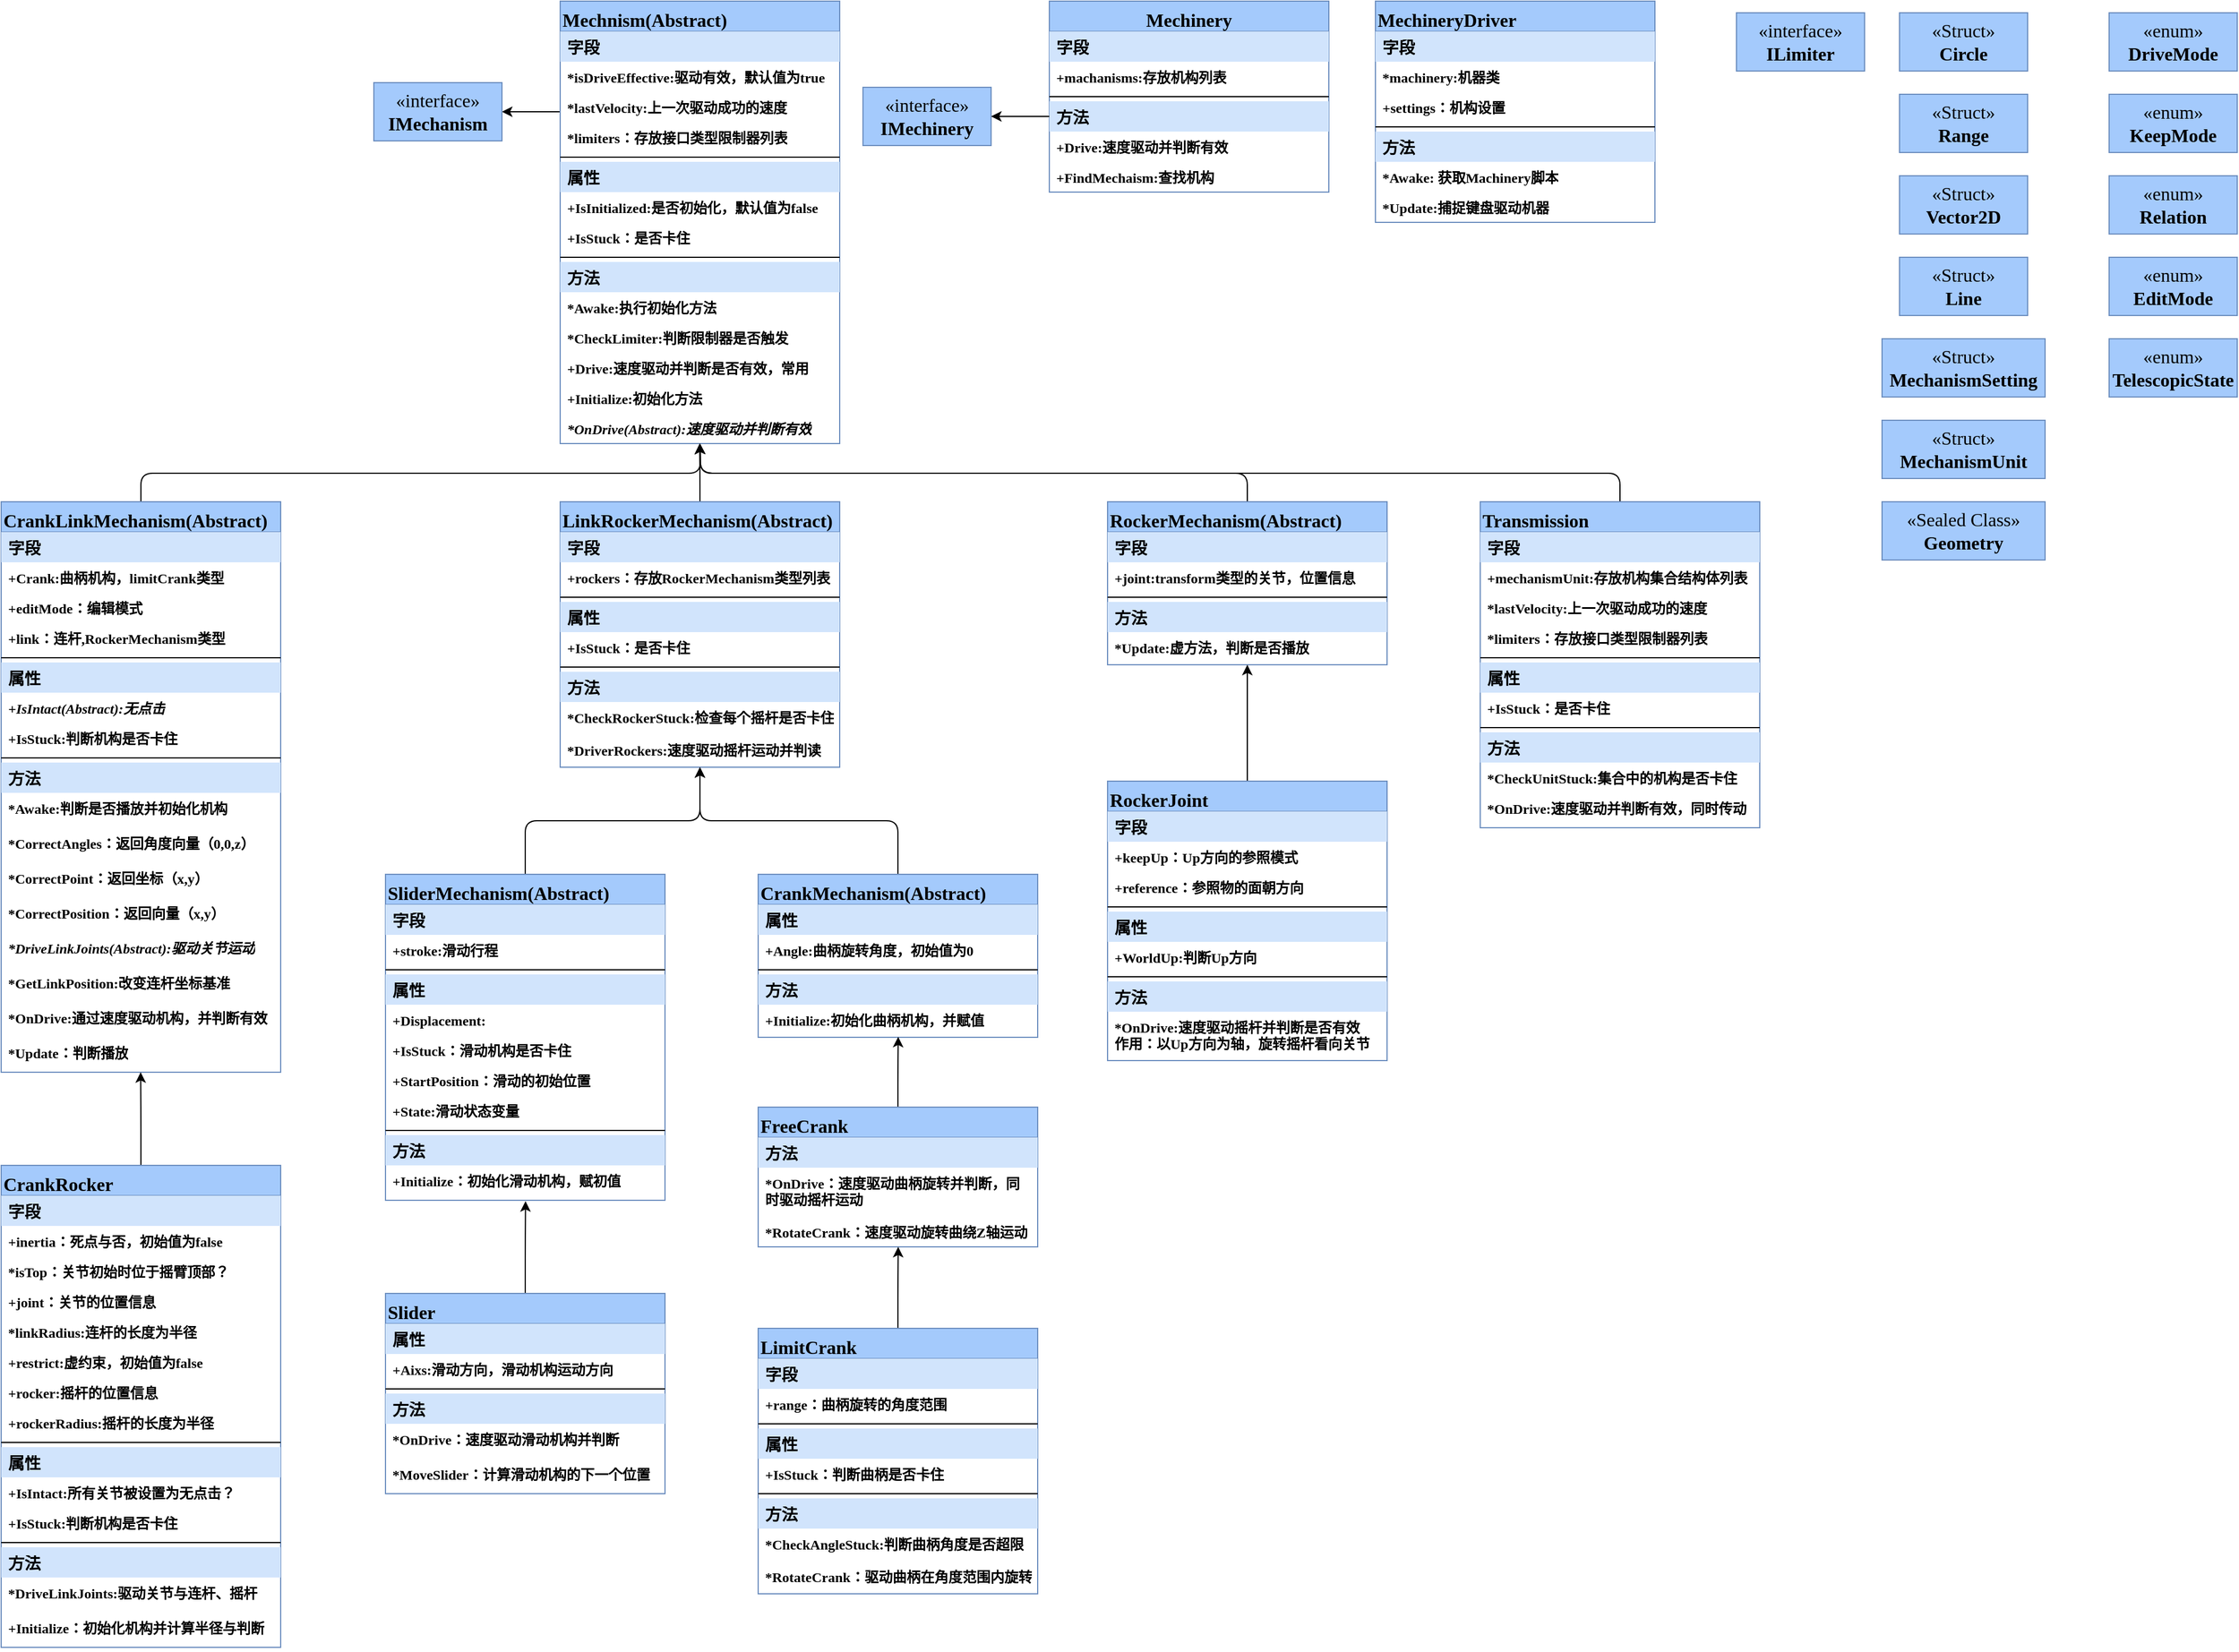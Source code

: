<mxfile version="21.1.1" type="github">
  <diagram id="C5RBs43oDa-KdzZeNtuy" name="Page-1">
    <mxGraphModel dx="2582" dy="1345" grid="1" gridSize="10" guides="1" tooltips="1" connect="1" arrows="1" fold="1" page="1" pageScale="1" pageWidth="2336" pageHeight="1654" background="#ffffff" math="0" shadow="0">
      <root>
        <mxCell id="WIyWlLk6GJQsqaUBKTNV-0" />
        <mxCell id="WIyWlLk6GJQsqaUBKTNV-1" parent="WIyWlLk6GJQsqaUBKTNV-0" />
        <mxCell id="uOz8T9xEKH1gFjkwk_M--12" value="&lt;div style=&quot;font-size: 16px;&quot;&gt;MechineryDriver&lt;/div&gt;" style="swimlane;fontStyle=1;align=left;verticalAlign=top;childLayout=stackLayout;horizontal=1;startSize=26;horizontalStack=0;resizeParent=1;resizeParentMax=0;resizeLast=0;collapsible=1;marginBottom=0;whiteSpace=wrap;html=1;labelBackgroundColor=none;rounded=0;fontSize=16;fontFamily=Times New Roman;labelBorderColor=none;glass=0;fillColor=#A4CAFC;strokeColor=#6c8ebf;" vertex="1" parent="WIyWlLk6GJQsqaUBKTNV-1">
          <mxGeometry x="1400" y="100" width="240" height="190" as="geometry">
            <mxRectangle x="840" y="350" width="160" height="30" as="alternateBounds" />
          </mxGeometry>
        </mxCell>
        <mxCell id="uOz8T9xEKH1gFjkwk_M--153" value="字段" style="text;strokeColor=none;fillColor=#D1E4FC;align=left;verticalAlign=top;spacingLeft=4;spacingRight=4;overflow=hidden;rotatable=0;points=[[0,0.5],[1,0.5]];portConstraint=eastwest;whiteSpace=wrap;html=1;labelBackgroundColor=none;rounded=0;fontSize=14;fontFamily=Times New Roman;fontStyle=1;" vertex="1" parent="uOz8T9xEKH1gFjkwk_M--12">
          <mxGeometry y="26" width="240" height="26" as="geometry" />
        </mxCell>
        <mxCell id="uOz8T9xEKH1gFjkwk_M--109" value="&lt;font style=&quot;font-size: 12px;&quot;&gt;*machinery:机器类&lt;/font&gt;" style="text;strokeColor=none;fillColor=none;align=left;verticalAlign=top;spacingLeft=4;spacingRight=4;overflow=hidden;rotatable=0;points=[[0,0.5],[1,0.5]];portConstraint=eastwest;whiteSpace=wrap;html=1;labelBackgroundColor=none;rounded=0;fontSize=12;fontFamily=Times New Roman;fontStyle=1;" vertex="1" parent="uOz8T9xEKH1gFjkwk_M--12">
          <mxGeometry y="52" width="240" height="26" as="geometry" />
        </mxCell>
        <mxCell id="uOz8T9xEKH1gFjkwk_M--13" value="&lt;font style=&quot;font-size: 12px;&quot;&gt;+settings：机构设置&lt;/font&gt;" style="text;strokeColor=none;fillColor=none;align=left;verticalAlign=top;spacingLeft=4;spacingRight=4;overflow=hidden;rotatable=0;points=[[0,0.5],[1,0.5]];portConstraint=eastwest;whiteSpace=wrap;html=1;labelBackgroundColor=none;rounded=0;fontSize=12;fontFamily=Times New Roman;fontStyle=1;" vertex="1" parent="uOz8T9xEKH1gFjkwk_M--12">
          <mxGeometry y="78" width="240" height="26" as="geometry" />
        </mxCell>
        <mxCell id="uOz8T9xEKH1gFjkwk_M--14" value="" style="line;strokeWidth=1;fillColor=none;align=left;verticalAlign=middle;spacingTop=-1;spacingLeft=3;spacingRight=3;rotatable=0;labelPosition=right;points=[];portConstraint=eastwest;labelBackgroundColor=none;rounded=0;fontSize=12;fontFamily=Times New Roman;fontStyle=0;labelBorderColor=none;" vertex="1" parent="uOz8T9xEKH1gFjkwk_M--12">
          <mxGeometry y="104" width="240" height="8" as="geometry" />
        </mxCell>
        <mxCell id="uOz8T9xEKH1gFjkwk_M--155" value="方法" style="text;strokeColor=none;fillColor=#D1E4FC;align=left;verticalAlign=top;spacingLeft=4;spacingRight=4;overflow=hidden;rotatable=0;points=[[0,0.5],[1,0.5]];portConstraint=eastwest;whiteSpace=wrap;html=1;labelBackgroundColor=none;rounded=0;fontSize=14;fontFamily=Times New Roman;fontStyle=1;" vertex="1" parent="uOz8T9xEKH1gFjkwk_M--12">
          <mxGeometry y="112" width="240" height="26" as="geometry" />
        </mxCell>
        <mxCell id="uOz8T9xEKH1gFjkwk_M--15" value="*Awake: 获取Machinery脚本" style="text;strokeColor=none;fillColor=none;align=left;verticalAlign=top;spacingLeft=4;spacingRight=4;overflow=hidden;rotatable=0;points=[[0,0.5],[1,0.5]];portConstraint=eastwest;whiteSpace=wrap;html=1;labelBackgroundColor=none;rounded=0;fontSize=12;fontFamily=Times New Roman;fontStyle=1;" vertex="1" parent="uOz8T9xEKH1gFjkwk_M--12">
          <mxGeometry y="138" width="240" height="26" as="geometry" />
        </mxCell>
        <mxCell id="uOz8T9xEKH1gFjkwk_M--111" value="*Update:捕捉键盘驱动机器" style="text;strokeColor=none;fillColor=none;align=left;verticalAlign=top;spacingLeft=4;spacingRight=4;overflow=hidden;rotatable=0;points=[[0,0.5],[1,0.5]];portConstraint=eastwest;whiteSpace=wrap;html=1;labelBackgroundColor=none;rounded=0;fontSize=12;fontFamily=Times New Roman;fontStyle=1;" vertex="1" parent="uOz8T9xEKH1gFjkwk_M--12">
          <mxGeometry y="164" width="240" height="26" as="geometry" />
        </mxCell>
        <mxCell id="uOz8T9xEKH1gFjkwk_M--114" value="&lt;div style=&quot;font-size: 16px;&quot;&gt;Mechinery&lt;/div&gt;" style="swimlane;fontStyle=1;align=center;verticalAlign=top;childLayout=stackLayout;horizontal=1;startSize=26;horizontalStack=0;resizeParent=1;resizeParentMax=0;resizeLast=0;collapsible=1;marginBottom=0;whiteSpace=wrap;html=1;labelBackgroundColor=none;rounded=0;fontSize=16;fontFamily=Times New Roman;labelBorderColor=none;glass=0;fillColor=#A4CAFC;strokeColor=#6c8ebf;" vertex="1" parent="WIyWlLk6GJQsqaUBKTNV-1">
          <mxGeometry x="1120" y="100" width="240" height="164" as="geometry">
            <mxRectangle x="840" y="350" width="160" height="30" as="alternateBounds" />
          </mxGeometry>
        </mxCell>
        <mxCell id="uOz8T9xEKH1gFjkwk_M--156" value="字段" style="text;strokeColor=none;fillColor=#D1E4FC;align=left;verticalAlign=top;spacingLeft=4;spacingRight=4;overflow=hidden;rotatable=0;points=[[0,0.5],[1,0.5]];portConstraint=eastwest;whiteSpace=wrap;html=1;labelBackgroundColor=none;rounded=0;fontSize=14;fontFamily=Times New Roman;fontStyle=1;" vertex="1" parent="uOz8T9xEKH1gFjkwk_M--114">
          <mxGeometry y="26" width="240" height="26" as="geometry" />
        </mxCell>
        <mxCell id="uOz8T9xEKH1gFjkwk_M--115" value="&lt;font style=&quot;font-size: 12px;&quot;&gt;+machanisms:存放机构列表&lt;/font&gt;" style="text;strokeColor=none;fillColor=none;align=left;verticalAlign=top;spacingLeft=4;spacingRight=4;overflow=hidden;rotatable=0;points=[[0,0.5],[1,0.5]];portConstraint=eastwest;whiteSpace=wrap;html=1;labelBackgroundColor=none;rounded=0;fontSize=12;fontFamily=Times New Roman;fontStyle=1;" vertex="1" parent="uOz8T9xEKH1gFjkwk_M--114">
          <mxGeometry y="52" width="240" height="26" as="geometry" />
        </mxCell>
        <mxCell id="uOz8T9xEKH1gFjkwk_M--117" value="" style="line;strokeWidth=1;fillColor=none;align=left;verticalAlign=middle;spacingTop=-1;spacingLeft=3;spacingRight=3;rotatable=0;labelPosition=right;points=[];portConstraint=eastwest;labelBackgroundColor=none;rounded=0;fontSize=12;fontFamily=Times New Roman;fontStyle=0;labelBorderColor=none;" vertex="1" parent="uOz8T9xEKH1gFjkwk_M--114">
          <mxGeometry y="78" width="240" height="8" as="geometry" />
        </mxCell>
        <mxCell id="uOz8T9xEKH1gFjkwk_M--157" value="方法" style="text;strokeColor=none;fillColor=#D1E4FC;align=left;verticalAlign=top;spacingLeft=4;spacingRight=4;overflow=hidden;rotatable=0;points=[[0,0.5],[1,0.5]];portConstraint=eastwest;whiteSpace=wrap;html=1;labelBackgroundColor=none;rounded=0;fontSize=14;fontFamily=Times New Roman;fontStyle=1;" vertex="1" parent="uOz8T9xEKH1gFjkwk_M--114">
          <mxGeometry y="86" width="240" height="26" as="geometry" />
        </mxCell>
        <mxCell id="uOz8T9xEKH1gFjkwk_M--118" value="+Drive:速度驱动并判断有效" style="text;strokeColor=none;fillColor=none;align=left;verticalAlign=top;spacingLeft=4;spacingRight=4;overflow=hidden;rotatable=0;points=[[0,0.5],[1,0.5]];portConstraint=eastwest;whiteSpace=wrap;html=1;labelBackgroundColor=none;rounded=0;fontSize=12;fontFamily=Times New Roman;fontStyle=1;" vertex="1" parent="uOz8T9xEKH1gFjkwk_M--114">
          <mxGeometry y="112" width="240" height="26" as="geometry" />
        </mxCell>
        <mxCell id="uOz8T9xEKH1gFjkwk_M--119" value="+FindMechaism:查找机构" style="text;strokeColor=none;fillColor=none;align=left;verticalAlign=top;spacingLeft=4;spacingRight=4;overflow=hidden;rotatable=0;points=[[0,0.5],[1,0.5]];portConstraint=eastwest;whiteSpace=wrap;html=1;labelBackgroundColor=none;rounded=0;fontSize=12;fontFamily=Times New Roman;fontStyle=1;" vertex="1" parent="uOz8T9xEKH1gFjkwk_M--114">
          <mxGeometry y="138" width="240" height="26" as="geometry" />
        </mxCell>
        <mxCell id="uOz8T9xEKH1gFjkwk_M--328" style="edgeStyle=orthogonalEdgeStyle;orthogonalLoop=1;jettySize=auto;html=1;exitX=0;exitY=0.25;exitDx=0;exitDy=0;entryX=1;entryY=0.5;entryDx=0;entryDy=0;fontFamily=Times New Roman;fontSize=16;fontColor=default;startSize=26;" edge="1" parent="WIyWlLk6GJQsqaUBKTNV-1" source="uOz8T9xEKH1gFjkwk_M--120" target="uOz8T9xEKH1gFjkwk_M--326">
          <mxGeometry relative="1" as="geometry" />
        </mxCell>
        <mxCell id="uOz8T9xEKH1gFjkwk_M--120" value="Mechnism(Abstract)" style="swimlane;fontStyle=1;align=left;verticalAlign=top;childLayout=stackLayout;horizontal=1;startSize=26;horizontalStack=0;resizeParent=1;resizeParentMax=0;resizeLast=0;collapsible=1;marginBottom=0;whiteSpace=wrap;html=1;labelBackgroundColor=none;rounded=0;fontSize=16;fontFamily=Times New Roman;labelBorderColor=none;glass=0;fillColor=#A4CAFC;strokeColor=#6c8ebf;movable=1;resizable=1;rotatable=1;deletable=1;editable=1;locked=0;connectable=1;" vertex="1" parent="WIyWlLk6GJQsqaUBKTNV-1">
          <mxGeometry x="700" y="100" width="240" height="380" as="geometry">
            <mxRectangle x="630" y="170" width="160" height="30" as="alternateBounds" />
          </mxGeometry>
        </mxCell>
        <mxCell id="uOz8T9xEKH1gFjkwk_M--129" value="字段" style="text;strokeColor=none;fillColor=#D1E4FC;align=left;verticalAlign=top;spacingLeft=4;spacingRight=4;overflow=hidden;rotatable=0;points=[[0,0.5],[1,0.5]];portConstraint=eastwest;whiteSpace=wrap;html=1;labelBackgroundColor=none;rounded=0;fontSize=14;fontFamily=Times New Roman;fontStyle=1;movable=0;resizable=0;deletable=0;editable=0;locked=1;connectable=0;" vertex="1" parent="uOz8T9xEKH1gFjkwk_M--120">
          <mxGeometry y="26" width="240" height="26" as="geometry" />
        </mxCell>
        <mxCell id="uOz8T9xEKH1gFjkwk_M--121" value="*isDriveEffective:驱动有效，默认值为true" style="text;strokeColor=none;fillColor=none;align=left;verticalAlign=top;spacingLeft=4;spacingRight=4;overflow=hidden;rotatable=0;points=[[0,0.5],[1,0.5]];portConstraint=eastwest;whiteSpace=wrap;html=1;labelBackgroundColor=none;rounded=0;fontSize=12;fontFamily=Times New Roman;fontStyle=1;movable=0;resizable=0;deletable=0;editable=0;locked=1;connectable=0;" vertex="1" parent="uOz8T9xEKH1gFjkwk_M--120">
          <mxGeometry y="52" width="240" height="26" as="geometry" />
        </mxCell>
        <mxCell id="uOz8T9xEKH1gFjkwk_M--125" value="*lastVelocity:上一次驱动成功的速度" style="text;strokeColor=none;fillColor=none;align=left;verticalAlign=top;spacingLeft=4;spacingRight=4;overflow=hidden;rotatable=0;points=[[0,0.5],[1,0.5]];portConstraint=eastwest;whiteSpace=wrap;html=1;labelBackgroundColor=none;rounded=0;fontSize=12;fontFamily=Times New Roman;fontStyle=1;movable=0;resizable=0;deletable=0;editable=0;locked=1;connectable=0;" vertex="1" parent="uOz8T9xEKH1gFjkwk_M--120">
          <mxGeometry y="78" width="240" height="26" as="geometry" />
        </mxCell>
        <mxCell id="uOz8T9xEKH1gFjkwk_M--126" value="*limiters：存放接口类型限制器列表" style="text;strokeColor=none;fillColor=none;align=left;verticalAlign=top;spacingLeft=4;spacingRight=4;overflow=hidden;rotatable=0;points=[[0,0.5],[1,0.5]];portConstraint=eastwest;whiteSpace=wrap;html=1;labelBackgroundColor=none;rounded=0;fontSize=12;fontFamily=Times New Roman;fontStyle=1;movable=0;resizable=0;deletable=0;editable=0;locked=1;connectable=0;" vertex="1" parent="uOz8T9xEKH1gFjkwk_M--120">
          <mxGeometry y="104" width="240" height="26" as="geometry" />
        </mxCell>
        <mxCell id="uOz8T9xEKH1gFjkwk_M--122" value="" style="line;strokeWidth=1;fillColor=none;align=left;verticalAlign=middle;spacingTop=-1;spacingLeft=3;spacingRight=3;rotatable=0;labelPosition=right;points=[];portConstraint=eastwest;labelBackgroundColor=none;rounded=0;fontSize=12;fontFamily=Times New Roman;fontStyle=0;labelBorderColor=none;movable=0;resizable=0;deletable=0;editable=0;locked=1;connectable=0;" vertex="1" parent="uOz8T9xEKH1gFjkwk_M--120">
          <mxGeometry y="130" width="240" height="8" as="geometry" />
        </mxCell>
        <mxCell id="uOz8T9xEKH1gFjkwk_M--130" value="属性" style="text;strokeColor=none;fillColor=#D1E4FC;align=left;verticalAlign=top;spacingLeft=4;spacingRight=4;overflow=hidden;rotatable=0;points=[[0,0.5],[1,0.5]];portConstraint=eastwest;whiteSpace=wrap;html=1;labelBackgroundColor=none;rounded=0;fontSize=14;fontFamily=Times New Roman;fontStyle=1;movable=0;resizable=0;deletable=0;editable=0;locked=1;connectable=0;" vertex="1" parent="uOz8T9xEKH1gFjkwk_M--120">
          <mxGeometry y="138" width="240" height="26" as="geometry" />
        </mxCell>
        <mxCell id="uOz8T9xEKH1gFjkwk_M--123" value="+IsInitialized:是否初始化，默认值为false" style="text;strokeColor=none;fillColor=none;align=left;verticalAlign=top;spacingLeft=4;spacingRight=4;overflow=hidden;rotatable=0;points=[[0,0.5],[1,0.5]];portConstraint=eastwest;whiteSpace=wrap;html=1;labelBackgroundColor=none;rounded=0;fontSize=12;fontFamily=Times New Roman;fontStyle=1;movable=0;resizable=0;deletable=0;editable=0;locked=1;connectable=0;" vertex="1" parent="uOz8T9xEKH1gFjkwk_M--120">
          <mxGeometry y="164" width="240" height="26" as="geometry" />
        </mxCell>
        <mxCell id="uOz8T9xEKH1gFjkwk_M--128" value="+IsStuck：是否卡住" style="text;strokeColor=none;fillColor=none;align=left;verticalAlign=top;spacingLeft=4;spacingRight=4;overflow=hidden;rotatable=0;points=[[0,0.5],[1,0.5]];portConstraint=eastwest;whiteSpace=wrap;html=1;labelBackgroundColor=none;rounded=0;fontSize=12;fontFamily=Times New Roman;fontStyle=1;movable=0;resizable=0;deletable=0;editable=0;locked=1;connectable=0;" vertex="1" parent="uOz8T9xEKH1gFjkwk_M--120">
          <mxGeometry y="190" width="240" height="26" as="geometry" />
        </mxCell>
        <mxCell id="uOz8T9xEKH1gFjkwk_M--127" value="" style="line;strokeWidth=1;fillColor=none;align=left;verticalAlign=middle;spacingTop=-1;spacingLeft=3;spacingRight=3;rotatable=0;labelPosition=right;points=[];portConstraint=eastwest;labelBackgroundColor=none;rounded=0;fontSize=12;fontFamily=Times New Roman;fontStyle=0;labelBorderColor=none;movable=0;resizable=0;deletable=0;editable=0;locked=1;connectable=0;" vertex="1" parent="uOz8T9xEKH1gFjkwk_M--120">
          <mxGeometry y="216" width="240" height="8" as="geometry" />
        </mxCell>
        <mxCell id="uOz8T9xEKH1gFjkwk_M--131" value="方法" style="text;strokeColor=none;fillColor=#D1E4FC;align=left;verticalAlign=top;spacingLeft=4;spacingRight=4;overflow=hidden;rotatable=0;points=[[0,0.5],[1,0.5]];portConstraint=eastwest;whiteSpace=wrap;html=1;labelBackgroundColor=none;rounded=0;fontSize=14;fontFamily=Times New Roman;fontStyle=1;movable=0;resizable=0;deletable=0;editable=0;locked=1;connectable=0;" vertex="1" parent="uOz8T9xEKH1gFjkwk_M--120">
          <mxGeometry y="224" width="240" height="26" as="geometry" />
        </mxCell>
        <mxCell id="uOz8T9xEKH1gFjkwk_M--124" value="*Awake:执行初始化方法" style="text;strokeColor=none;fillColor=none;align=left;verticalAlign=top;spacingLeft=4;spacingRight=4;overflow=hidden;rotatable=0;points=[[0,0.5],[1,0.5]];portConstraint=eastwest;whiteSpace=wrap;html=1;labelBackgroundColor=none;rounded=0;fontSize=12;fontFamily=Times New Roman;fontStyle=1;movable=0;resizable=0;deletable=0;editable=0;locked=1;connectable=0;" vertex="1" parent="uOz8T9xEKH1gFjkwk_M--120">
          <mxGeometry y="250" width="240" height="26" as="geometry" />
        </mxCell>
        <mxCell id="uOz8T9xEKH1gFjkwk_M--132" value="*CheckLimiter:判断限制器是否触发" style="text;strokeColor=none;fillColor=none;align=left;verticalAlign=top;spacingLeft=4;spacingRight=4;overflow=hidden;rotatable=0;points=[[0,0.5],[1,0.5]];portConstraint=eastwest;whiteSpace=wrap;html=1;labelBackgroundColor=none;rounded=0;fontSize=12;fontFamily=Times New Roman;fontStyle=1;movable=0;resizable=0;deletable=0;editable=0;locked=1;connectable=0;" vertex="1" parent="uOz8T9xEKH1gFjkwk_M--120">
          <mxGeometry y="276" width="240" height="26" as="geometry" />
        </mxCell>
        <mxCell id="uOz8T9xEKH1gFjkwk_M--133" value="+Drive:速度驱动并判断是否有效，常用" style="text;strokeColor=none;fillColor=none;align=left;verticalAlign=top;spacingLeft=4;spacingRight=4;overflow=hidden;rotatable=0;points=[[0,0.5],[1,0.5]];portConstraint=eastwest;whiteSpace=wrap;html=1;labelBackgroundColor=none;rounded=0;fontSize=12;fontFamily=Times New Roman;fontStyle=1;movable=0;resizable=0;deletable=0;editable=0;locked=1;connectable=0;" vertex="1" parent="uOz8T9xEKH1gFjkwk_M--120">
          <mxGeometry y="302" width="240" height="26" as="geometry" />
        </mxCell>
        <mxCell id="uOz8T9xEKH1gFjkwk_M--134" value="+Initialize:初始化方法" style="text;strokeColor=none;fillColor=none;align=left;verticalAlign=top;spacingLeft=4;spacingRight=4;overflow=hidden;rotatable=0;points=[[0,0.5],[1,0.5]];portConstraint=eastwest;whiteSpace=wrap;html=1;labelBackgroundColor=none;rounded=0;fontSize=12;fontFamily=Times New Roman;fontStyle=1;movable=0;resizable=0;deletable=0;editable=0;locked=1;connectable=0;" vertex="1" parent="uOz8T9xEKH1gFjkwk_M--120">
          <mxGeometry y="328" width="240" height="26" as="geometry" />
        </mxCell>
        <mxCell id="uOz8T9xEKH1gFjkwk_M--135" value="*OnDrive(Abstract):速度驱动并判断有效" style="text;strokeColor=none;fillColor=none;align=left;verticalAlign=top;spacingLeft=4;spacingRight=4;overflow=hidden;rotatable=0;points=[[0,0.5],[1,0.5]];portConstraint=eastwest;whiteSpace=wrap;html=1;labelBackgroundColor=none;rounded=0;fontSize=12;fontFamily=Times New Roman;fontStyle=3;movable=0;resizable=0;deletable=0;editable=0;locked=1;connectable=0;" vertex="1" parent="uOz8T9xEKH1gFjkwk_M--120">
          <mxGeometry y="354" width="240" height="26" as="geometry" />
        </mxCell>
        <mxCell id="uOz8T9xEKH1gFjkwk_M--313" style="edgeStyle=orthogonalEdgeStyle;orthogonalLoop=1;jettySize=auto;html=1;exitX=0.5;exitY=0;exitDx=0;exitDy=0;fontFamily=Times New Roman;fontSize=16;fontColor=default;startSize=26;" edge="1" parent="WIyWlLk6GJQsqaUBKTNV-1" source="uOz8T9xEKH1gFjkwk_M--137">
          <mxGeometry relative="1" as="geometry">
            <mxPoint x="820" y="480" as="targetPoint" />
          </mxGeometry>
        </mxCell>
        <mxCell id="uOz8T9xEKH1gFjkwk_M--137" value="Transmission" style="swimlane;fontStyle=1;align=left;verticalAlign=top;childLayout=stackLayout;horizontal=1;startSize=26;horizontalStack=0;resizeParent=1;resizeParentMax=0;resizeLast=0;collapsible=1;marginBottom=0;whiteSpace=wrap;html=1;labelBackgroundColor=none;rounded=0;fontSize=16;fontFamily=Times New Roman;labelBorderColor=none;glass=0;fillColor=#A4CAFC;strokeColor=#6c8ebf;" vertex="1" parent="WIyWlLk6GJQsqaUBKTNV-1">
          <mxGeometry x="1490" y="530" width="240" height="280" as="geometry">
            <mxRectangle x="630" y="170" width="160" height="30" as="alternateBounds" />
          </mxGeometry>
        </mxCell>
        <mxCell id="uOz8T9xEKH1gFjkwk_M--138" value="字段" style="text;strokeColor=none;fillColor=#D1E4FC;align=left;verticalAlign=top;spacingLeft=4;spacingRight=4;overflow=hidden;rotatable=0;points=[[0,0.5],[1,0.5]];portConstraint=eastwest;whiteSpace=wrap;html=1;labelBackgroundColor=none;rounded=0;fontSize=14;fontFamily=Times New Roman;fontStyle=1;" vertex="1" parent="uOz8T9xEKH1gFjkwk_M--137">
          <mxGeometry y="26" width="240" height="26" as="geometry" />
        </mxCell>
        <mxCell id="uOz8T9xEKH1gFjkwk_M--139" value="+mechanismUnit:存放机构集合结构体列表" style="text;strokeColor=none;fillColor=none;align=left;verticalAlign=top;spacingLeft=4;spacingRight=4;overflow=hidden;rotatable=0;points=[[0,0.5],[1,0.5]];portConstraint=eastwest;whiteSpace=wrap;html=1;labelBackgroundColor=none;rounded=0;fontSize=12;fontFamily=Times New Roman;fontStyle=1;" vertex="1" parent="uOz8T9xEKH1gFjkwk_M--137">
          <mxGeometry y="52" width="240" height="26" as="geometry" />
        </mxCell>
        <mxCell id="uOz8T9xEKH1gFjkwk_M--140" value="*lastVelocity:上一次驱动成功的速度" style="text;strokeColor=none;fillColor=none;align=left;verticalAlign=top;spacingLeft=4;spacingRight=4;overflow=hidden;rotatable=0;points=[[0,0.5],[1,0.5]];portConstraint=eastwest;whiteSpace=wrap;html=1;labelBackgroundColor=none;rounded=0;fontSize=12;fontFamily=Times New Roman;fontStyle=1;" vertex="1" parent="uOz8T9xEKH1gFjkwk_M--137">
          <mxGeometry y="78" width="240" height="26" as="geometry" />
        </mxCell>
        <mxCell id="uOz8T9xEKH1gFjkwk_M--141" value="*limiters：存放接口类型限制器列表" style="text;strokeColor=none;fillColor=none;align=left;verticalAlign=top;spacingLeft=4;spacingRight=4;overflow=hidden;rotatable=0;points=[[0,0.5],[1,0.5]];portConstraint=eastwest;whiteSpace=wrap;html=1;labelBackgroundColor=none;rounded=0;fontSize=12;fontFamily=Times New Roman;fontStyle=1;" vertex="1" parent="uOz8T9xEKH1gFjkwk_M--137">
          <mxGeometry y="104" width="240" height="26" as="geometry" />
        </mxCell>
        <mxCell id="uOz8T9xEKH1gFjkwk_M--142" value="" style="line;strokeWidth=1;fillColor=none;align=left;verticalAlign=middle;spacingTop=-1;spacingLeft=3;spacingRight=3;rotatable=0;labelPosition=right;points=[];portConstraint=eastwest;labelBackgroundColor=none;rounded=0;fontSize=12;fontFamily=Times New Roman;fontStyle=0;labelBorderColor=none;" vertex="1" parent="uOz8T9xEKH1gFjkwk_M--137">
          <mxGeometry y="130" width="240" height="8" as="geometry" />
        </mxCell>
        <mxCell id="uOz8T9xEKH1gFjkwk_M--143" value="属性" style="text;strokeColor=none;fillColor=#D1E4FC;align=left;verticalAlign=top;spacingLeft=4;spacingRight=4;overflow=hidden;rotatable=0;points=[[0,0.5],[1,0.5]];portConstraint=eastwest;whiteSpace=wrap;html=1;labelBackgroundColor=none;rounded=0;fontSize=14;fontFamily=Times New Roman;fontStyle=1;" vertex="1" parent="uOz8T9xEKH1gFjkwk_M--137">
          <mxGeometry y="138" width="240" height="26" as="geometry" />
        </mxCell>
        <mxCell id="uOz8T9xEKH1gFjkwk_M--145" value="+IsStuck：是否卡住" style="text;strokeColor=none;fillColor=none;align=left;verticalAlign=top;spacingLeft=4;spacingRight=4;overflow=hidden;rotatable=0;points=[[0,0.5],[1,0.5]];portConstraint=eastwest;whiteSpace=wrap;html=1;labelBackgroundColor=none;rounded=0;fontSize=12;fontFamily=Times New Roman;fontStyle=1;" vertex="1" parent="uOz8T9xEKH1gFjkwk_M--137">
          <mxGeometry y="164" width="240" height="26" as="geometry" />
        </mxCell>
        <mxCell id="uOz8T9xEKH1gFjkwk_M--146" value="" style="line;strokeWidth=1;fillColor=none;align=left;verticalAlign=middle;spacingTop=-1;spacingLeft=3;spacingRight=3;rotatable=0;labelPosition=right;points=[];portConstraint=eastwest;labelBackgroundColor=none;rounded=0;fontSize=12;fontFamily=Times New Roman;fontStyle=0;labelBorderColor=none;" vertex="1" parent="uOz8T9xEKH1gFjkwk_M--137">
          <mxGeometry y="190" width="240" height="8" as="geometry" />
        </mxCell>
        <mxCell id="uOz8T9xEKH1gFjkwk_M--147" value="方法" style="text;strokeColor=none;fillColor=#D1E4FC;align=left;verticalAlign=top;spacingLeft=4;spacingRight=4;overflow=hidden;rotatable=0;points=[[0,0.5],[1,0.5]];portConstraint=eastwest;whiteSpace=wrap;html=1;labelBackgroundColor=none;rounded=0;fontSize=14;fontFamily=Times New Roman;fontStyle=1;" vertex="1" parent="uOz8T9xEKH1gFjkwk_M--137">
          <mxGeometry y="198" width="240" height="26" as="geometry" />
        </mxCell>
        <mxCell id="uOz8T9xEKH1gFjkwk_M--149" value="*CheckUnitStuck:集合中的机构是否卡住" style="text;strokeColor=none;fillColor=none;align=left;verticalAlign=top;spacingLeft=4;spacingRight=4;overflow=hidden;rotatable=0;points=[[0,0.5],[1,0.5]];portConstraint=eastwest;whiteSpace=wrap;html=1;labelBackgroundColor=none;rounded=0;fontSize=12;fontFamily=Times New Roman;fontStyle=1;" vertex="1" parent="uOz8T9xEKH1gFjkwk_M--137">
          <mxGeometry y="224" width="240" height="26" as="geometry" />
        </mxCell>
        <mxCell id="uOz8T9xEKH1gFjkwk_M--152" value="*OnDrive:速度驱动并判断有效，同时传动" style="text;strokeColor=none;fillColor=none;align=left;verticalAlign=top;spacingLeft=4;spacingRight=4;overflow=hidden;rotatable=0;points=[[0,0.5],[1,0.5]];portConstraint=eastwest;whiteSpace=wrap;html=1;labelBackgroundColor=none;rounded=0;fontSize=12;fontFamily=Times New Roman;fontStyle=1;" vertex="1" parent="uOz8T9xEKH1gFjkwk_M--137">
          <mxGeometry y="250" width="240" height="30" as="geometry" />
        </mxCell>
        <mxCell id="uOz8T9xEKH1gFjkwk_M--312" style="edgeStyle=orthogonalEdgeStyle;orthogonalLoop=1;jettySize=auto;html=1;exitX=0.5;exitY=0;exitDx=0;exitDy=0;fontFamily=Times New Roman;fontSize=16;fontColor=default;startSize=26;" edge="1" parent="WIyWlLk6GJQsqaUBKTNV-1" source="uOz8T9xEKH1gFjkwk_M--161">
          <mxGeometry relative="1" as="geometry">
            <mxPoint x="820" y="480" as="targetPoint" />
          </mxGeometry>
        </mxCell>
        <mxCell id="uOz8T9xEKH1gFjkwk_M--161" value="RockerMechanism(Abstract)" style="swimlane;fontStyle=1;align=left;verticalAlign=top;childLayout=stackLayout;horizontal=1;startSize=26;horizontalStack=0;resizeParent=1;resizeParentMax=0;resizeLast=0;collapsible=1;marginBottom=0;whiteSpace=wrap;html=1;labelBackgroundColor=none;rounded=0;fontSize=16;fontFamily=Times New Roman;labelBorderColor=none;glass=0;fillColor=#A4CAFC;strokeColor=#6c8ebf;" vertex="1" parent="WIyWlLk6GJQsqaUBKTNV-1">
          <mxGeometry x="1170" y="530" width="240" height="140" as="geometry">
            <mxRectangle x="630" y="170" width="160" height="30" as="alternateBounds" />
          </mxGeometry>
        </mxCell>
        <mxCell id="uOz8T9xEKH1gFjkwk_M--162" value="字段" style="text;strokeColor=none;fillColor=#D1E4FC;align=left;verticalAlign=top;spacingLeft=4;spacingRight=4;overflow=hidden;rotatable=0;points=[[0,0.5],[1,0.5]];portConstraint=eastwest;whiteSpace=wrap;html=1;labelBackgroundColor=none;rounded=0;fontSize=14;fontFamily=Times New Roman;fontStyle=1;" vertex="1" parent="uOz8T9xEKH1gFjkwk_M--161">
          <mxGeometry y="26" width="240" height="26" as="geometry" />
        </mxCell>
        <mxCell id="uOz8T9xEKH1gFjkwk_M--163" value="+joint:transform类型的关节，位置信息" style="text;strokeColor=none;fillColor=none;align=left;verticalAlign=top;spacingLeft=4;spacingRight=4;overflow=hidden;rotatable=0;points=[[0,0.5],[1,0.5]];portConstraint=eastwest;whiteSpace=wrap;html=1;labelBackgroundColor=none;rounded=0;fontSize=12;fontFamily=Times New Roman;fontStyle=1;" vertex="1" parent="uOz8T9xEKH1gFjkwk_M--161">
          <mxGeometry y="52" width="240" height="26" as="geometry" />
        </mxCell>
        <mxCell id="uOz8T9xEKH1gFjkwk_M--166" value="" style="line;strokeWidth=1;fillColor=none;align=left;verticalAlign=middle;spacingTop=-1;spacingLeft=3;spacingRight=3;rotatable=0;labelPosition=right;points=[];portConstraint=eastwest;labelBackgroundColor=none;rounded=0;fontSize=12;fontFamily=Times New Roman;fontStyle=0;labelBorderColor=none;" vertex="1" parent="uOz8T9xEKH1gFjkwk_M--161">
          <mxGeometry y="78" width="240" height="8" as="geometry" />
        </mxCell>
        <mxCell id="uOz8T9xEKH1gFjkwk_M--171" value="方法" style="text;strokeColor=none;fillColor=#D1E4FC;align=left;verticalAlign=top;spacingLeft=4;spacingRight=4;overflow=hidden;rotatable=0;points=[[0,0.5],[1,0.5]];portConstraint=eastwest;whiteSpace=wrap;html=1;labelBackgroundColor=none;rounded=0;fontSize=14;fontFamily=Times New Roman;fontStyle=1;" vertex="1" parent="uOz8T9xEKH1gFjkwk_M--161">
          <mxGeometry y="86" width="240" height="26" as="geometry" />
        </mxCell>
        <mxCell id="uOz8T9xEKH1gFjkwk_M--176" value="*Update:虚方法，判断是否播放" style="text;strokeColor=none;fillColor=none;align=left;verticalAlign=top;spacingLeft=4;spacingRight=4;overflow=hidden;rotatable=0;points=[[0,0.5],[1,0.5]];portConstraint=eastwest;whiteSpace=wrap;html=1;labelBackgroundColor=none;rounded=0;fontSize=12;fontFamily=Times New Roman;fontStyle=1;" vertex="1" parent="uOz8T9xEKH1gFjkwk_M--161">
          <mxGeometry y="112" width="240" height="28" as="geometry" />
        </mxCell>
        <mxCell id="uOz8T9xEKH1gFjkwk_M--324" style="edgeStyle=orthogonalEdgeStyle;orthogonalLoop=1;jettySize=auto;html=1;exitX=0.5;exitY=0;exitDx=0;exitDy=0;fontFamily=Times New Roman;fontSize=16;fontColor=default;startSize=26;" edge="1" parent="WIyWlLk6GJQsqaUBKTNV-1" source="uOz8T9xEKH1gFjkwk_M--183" target="uOz8T9xEKH1gFjkwk_M--161">
          <mxGeometry relative="1" as="geometry" />
        </mxCell>
        <mxCell id="uOz8T9xEKH1gFjkwk_M--183" value="RockerJoint" style="swimlane;fontStyle=1;align=left;verticalAlign=top;childLayout=stackLayout;horizontal=1;startSize=26;horizontalStack=0;resizeParent=1;resizeParentMax=0;resizeLast=0;collapsible=1;marginBottom=0;whiteSpace=wrap;html=1;labelBackgroundColor=none;rounded=0;fontSize=16;fontFamily=Times New Roman;labelBorderColor=none;glass=0;fillColor=#A4CAFC;strokeColor=#6c8ebf;" vertex="1" parent="WIyWlLk6GJQsqaUBKTNV-1">
          <mxGeometry x="1170" y="770" width="240" height="240" as="geometry">
            <mxRectangle x="630" y="170" width="160" height="30" as="alternateBounds" />
          </mxGeometry>
        </mxCell>
        <mxCell id="uOz8T9xEKH1gFjkwk_M--184" value="字段" style="text;strokeColor=none;fillColor=#D1E4FC;align=left;verticalAlign=top;spacingLeft=4;spacingRight=4;overflow=hidden;rotatable=0;points=[[0,0.5],[1,0.5]];portConstraint=eastwest;whiteSpace=wrap;html=1;labelBackgroundColor=none;rounded=0;fontSize=14;fontFamily=Times New Roman;fontStyle=1;" vertex="1" parent="uOz8T9xEKH1gFjkwk_M--183">
          <mxGeometry y="26" width="240" height="26" as="geometry" />
        </mxCell>
        <mxCell id="uOz8T9xEKH1gFjkwk_M--185" value="&lt;div&gt;+keepUp：Up方向的参照模式&lt;/div&gt;" style="text;strokeColor=none;fillColor=none;align=left;verticalAlign=top;spacingLeft=4;spacingRight=4;overflow=hidden;rotatable=0;points=[[0,0.5],[1,0.5]];portConstraint=eastwest;whiteSpace=wrap;html=1;labelBackgroundColor=none;rounded=0;fontSize=12;fontFamily=Times New Roman;fontStyle=1;" vertex="1" parent="uOz8T9xEKH1gFjkwk_M--183">
          <mxGeometry y="52" width="240" height="26" as="geometry" />
        </mxCell>
        <mxCell id="uOz8T9xEKH1gFjkwk_M--186" value="+reference：参照物的面朝方向" style="text;strokeColor=none;fillColor=none;align=left;verticalAlign=top;spacingLeft=4;spacingRight=4;overflow=hidden;rotatable=0;points=[[0,0.5],[1,0.5]];portConstraint=eastwest;whiteSpace=wrap;html=1;labelBackgroundColor=none;rounded=0;fontSize=12;fontFamily=Times New Roman;fontStyle=1;" vertex="1" parent="uOz8T9xEKH1gFjkwk_M--183">
          <mxGeometry y="78" width="240" height="26" as="geometry" />
        </mxCell>
        <mxCell id="uOz8T9xEKH1gFjkwk_M--188" value="" style="line;strokeWidth=1;fillColor=none;align=left;verticalAlign=middle;spacingTop=-1;spacingLeft=3;spacingRight=3;rotatable=0;labelPosition=right;points=[];portConstraint=eastwest;labelBackgroundColor=none;rounded=0;fontSize=12;fontFamily=Times New Roman;fontStyle=0;labelBorderColor=none;" vertex="1" parent="uOz8T9xEKH1gFjkwk_M--183">
          <mxGeometry y="104" width="240" height="8" as="geometry" />
        </mxCell>
        <mxCell id="uOz8T9xEKH1gFjkwk_M--189" value="属性" style="text;strokeColor=none;fillColor=#D1E4FC;align=left;verticalAlign=top;spacingLeft=4;spacingRight=4;overflow=hidden;rotatable=0;points=[[0,0.5],[1,0.5]];portConstraint=eastwest;whiteSpace=wrap;html=1;labelBackgroundColor=none;rounded=0;fontSize=14;fontFamily=Times New Roman;fontStyle=1;" vertex="1" parent="uOz8T9xEKH1gFjkwk_M--183">
          <mxGeometry y="112" width="240" height="26" as="geometry" />
        </mxCell>
        <mxCell id="uOz8T9xEKH1gFjkwk_M--190" value="+WorldUp:判断Up方向" style="text;strokeColor=none;fillColor=none;align=left;verticalAlign=top;spacingLeft=4;spacingRight=4;overflow=hidden;rotatable=0;points=[[0,0.5],[1,0.5]];portConstraint=eastwest;whiteSpace=wrap;html=1;labelBackgroundColor=none;rounded=0;fontSize=12;fontFamily=Times New Roman;fontStyle=1;" vertex="1" parent="uOz8T9xEKH1gFjkwk_M--183">
          <mxGeometry y="138" width="240" height="26" as="geometry" />
        </mxCell>
        <mxCell id="uOz8T9xEKH1gFjkwk_M--191" value="" style="line;strokeWidth=1;fillColor=none;align=left;verticalAlign=middle;spacingTop=-1;spacingLeft=3;spacingRight=3;rotatable=0;labelPosition=right;points=[];portConstraint=eastwest;labelBackgroundColor=none;rounded=0;fontSize=12;fontFamily=Times New Roman;fontStyle=0;labelBorderColor=none;" vertex="1" parent="uOz8T9xEKH1gFjkwk_M--183">
          <mxGeometry y="164" width="240" height="8" as="geometry" />
        </mxCell>
        <mxCell id="uOz8T9xEKH1gFjkwk_M--192" value="方法" style="text;strokeColor=none;fillColor=#D1E4FC;align=left;verticalAlign=top;spacingLeft=4;spacingRight=4;overflow=hidden;rotatable=0;points=[[0,0.5],[1,0.5]];portConstraint=eastwest;whiteSpace=wrap;html=1;labelBackgroundColor=none;rounded=0;fontSize=14;fontFamily=Times New Roman;fontStyle=1;" vertex="1" parent="uOz8T9xEKH1gFjkwk_M--183">
          <mxGeometry y="172" width="240" height="26" as="geometry" />
        </mxCell>
        <mxCell id="uOz8T9xEKH1gFjkwk_M--194" value="&lt;div&gt;*OnDrive:速度驱动摇杆并判断是否有效&lt;/div&gt;&lt;div&gt;作用：以Up方向为轴，旋转摇杆看向关节&lt;/div&gt;" style="text;strokeColor=none;fillColor=none;align=left;verticalAlign=top;spacingLeft=4;spacingRight=4;overflow=hidden;rotatable=0;points=[[0,0.5],[1,0.5]];portConstraint=eastwest;whiteSpace=wrap;html=1;labelBackgroundColor=none;rounded=0;fontSize=12;fontFamily=Times New Roman;fontStyle=1;" vertex="1" parent="uOz8T9xEKH1gFjkwk_M--183">
          <mxGeometry y="198" width="240" height="42" as="geometry" />
        </mxCell>
        <mxCell id="uOz8T9xEKH1gFjkwk_M--310" style="edgeStyle=orthogonalEdgeStyle;orthogonalLoop=1;jettySize=auto;html=1;exitX=0.5;exitY=0;exitDx=0;exitDy=0;fontFamily=Times New Roman;fontSize=16;fontColor=default;startSize=26;" edge="1" parent="WIyWlLk6GJQsqaUBKTNV-1" source="uOz8T9xEKH1gFjkwk_M--195">
          <mxGeometry relative="1" as="geometry">
            <mxPoint x="819.765" y="480" as="targetPoint" />
          </mxGeometry>
        </mxCell>
        <mxCell id="uOz8T9xEKH1gFjkwk_M--195" value="LinkRockerMechanism(Abstract)" style="swimlane;fontStyle=1;align=left;verticalAlign=top;childLayout=stackLayout;horizontal=1;startSize=26;horizontalStack=0;resizeParent=1;resizeParentMax=0;resizeLast=0;collapsible=1;marginBottom=0;whiteSpace=wrap;html=1;labelBackgroundColor=none;rounded=0;fontSize=16;fontFamily=Times New Roman;labelBorderColor=none;glass=0;fillColor=#A4CAFC;strokeColor=#6c8ebf;" vertex="1" parent="WIyWlLk6GJQsqaUBKTNV-1">
          <mxGeometry x="700" y="530" width="240" height="228" as="geometry">
            <mxRectangle x="630" y="170" width="160" height="30" as="alternateBounds" />
          </mxGeometry>
        </mxCell>
        <mxCell id="uOz8T9xEKH1gFjkwk_M--196" value="字段" style="text;strokeColor=none;fillColor=#D1E4FC;align=left;verticalAlign=top;spacingLeft=4;spacingRight=4;overflow=hidden;rotatable=0;points=[[0,0.5],[1,0.5]];portConstraint=eastwest;whiteSpace=wrap;html=1;labelBackgroundColor=none;rounded=0;fontSize=14;fontFamily=Times New Roman;fontStyle=1;" vertex="1" parent="uOz8T9xEKH1gFjkwk_M--195">
          <mxGeometry y="26" width="240" height="26" as="geometry" />
        </mxCell>
        <mxCell id="uOz8T9xEKH1gFjkwk_M--197" value="+rockers：存放RockerMechanism类型列表" style="text;strokeColor=none;fillColor=none;align=left;verticalAlign=top;spacingLeft=4;spacingRight=4;overflow=hidden;rotatable=0;points=[[0,0.5],[1,0.5]];portConstraint=eastwest;whiteSpace=wrap;html=1;labelBackgroundColor=none;rounded=0;fontSize=12;fontFamily=Times New Roman;fontStyle=1;" vertex="1" parent="uOz8T9xEKH1gFjkwk_M--195">
          <mxGeometry y="52" width="240" height="26" as="geometry" />
        </mxCell>
        <mxCell id="uOz8T9xEKH1gFjkwk_M--199" value="" style="line;strokeWidth=1;fillColor=none;align=left;verticalAlign=middle;spacingTop=-1;spacingLeft=3;spacingRight=3;rotatable=0;labelPosition=right;points=[];portConstraint=eastwest;labelBackgroundColor=none;rounded=0;fontSize=12;fontFamily=Times New Roman;fontStyle=0;labelBorderColor=none;" vertex="1" parent="uOz8T9xEKH1gFjkwk_M--195">
          <mxGeometry y="78" width="240" height="8" as="geometry" />
        </mxCell>
        <mxCell id="uOz8T9xEKH1gFjkwk_M--200" value="属性" style="text;strokeColor=none;fillColor=#D1E4FC;align=left;verticalAlign=top;spacingLeft=4;spacingRight=4;overflow=hidden;rotatable=0;points=[[0,0.5],[1,0.5]];portConstraint=eastwest;whiteSpace=wrap;html=1;labelBackgroundColor=none;rounded=0;fontSize=14;fontFamily=Times New Roman;fontStyle=1;" vertex="1" parent="uOz8T9xEKH1gFjkwk_M--195">
          <mxGeometry y="86" width="240" height="26" as="geometry" />
        </mxCell>
        <mxCell id="uOz8T9xEKH1gFjkwk_M--201" value="+IsStuck：是否卡住" style="text;strokeColor=none;fillColor=none;align=left;verticalAlign=top;spacingLeft=4;spacingRight=4;overflow=hidden;rotatable=0;points=[[0,0.5],[1,0.5]];portConstraint=eastwest;whiteSpace=wrap;html=1;labelBackgroundColor=none;rounded=0;fontSize=12;fontFamily=Times New Roman;fontStyle=1;" vertex="1" parent="uOz8T9xEKH1gFjkwk_M--195">
          <mxGeometry y="112" width="240" height="26" as="geometry" />
        </mxCell>
        <mxCell id="uOz8T9xEKH1gFjkwk_M--202" value="" style="line;strokeWidth=1;fillColor=none;align=left;verticalAlign=middle;spacingTop=-1;spacingLeft=3;spacingRight=3;rotatable=0;labelPosition=right;points=[];portConstraint=eastwest;labelBackgroundColor=none;rounded=0;fontSize=12;fontFamily=Times New Roman;fontStyle=0;labelBorderColor=none;" vertex="1" parent="uOz8T9xEKH1gFjkwk_M--195">
          <mxGeometry y="138" width="240" height="8" as="geometry" />
        </mxCell>
        <mxCell id="uOz8T9xEKH1gFjkwk_M--203" value="方法" style="text;strokeColor=none;fillColor=#D1E4FC;align=left;verticalAlign=top;spacingLeft=4;spacingRight=4;overflow=hidden;rotatable=0;points=[[0,0.5],[1,0.5]];portConstraint=eastwest;whiteSpace=wrap;html=1;labelBackgroundColor=none;rounded=0;fontSize=14;fontFamily=Times New Roman;fontStyle=1;" vertex="1" parent="uOz8T9xEKH1gFjkwk_M--195">
          <mxGeometry y="146" width="240" height="26" as="geometry" />
        </mxCell>
        <mxCell id="uOz8T9xEKH1gFjkwk_M--204" value="&lt;div&gt;*CheckRockerStuck:检查每个摇杆是否卡住&lt;/div&gt;" style="text;strokeColor=none;fillColor=none;align=left;verticalAlign=top;spacingLeft=4;spacingRight=4;overflow=hidden;rotatable=0;points=[[0,0.5],[1,0.5]];portConstraint=eastwest;whiteSpace=wrap;html=1;labelBackgroundColor=none;rounded=0;fontSize=12;fontFamily=Times New Roman;fontStyle=1;" vertex="1" parent="uOz8T9xEKH1gFjkwk_M--195">
          <mxGeometry y="172" width="240" height="28" as="geometry" />
        </mxCell>
        <mxCell id="uOz8T9xEKH1gFjkwk_M--205" value="*DriverRockers:速度驱动摇杆运动并判读" style="text;strokeColor=none;fillColor=none;align=left;verticalAlign=top;spacingLeft=4;spacingRight=4;overflow=hidden;rotatable=0;points=[[0,0.5],[1,0.5]];portConstraint=eastwest;whiteSpace=wrap;html=1;labelBackgroundColor=none;rounded=0;fontSize=12;fontFamily=Times New Roman;fontStyle=1;" vertex="1" parent="uOz8T9xEKH1gFjkwk_M--195">
          <mxGeometry y="200" width="240" height="28" as="geometry" />
        </mxCell>
        <mxCell id="uOz8T9xEKH1gFjkwk_M--322" style="edgeStyle=orthogonalEdgeStyle;orthogonalLoop=1;jettySize=auto;html=1;fontFamily=Times New Roman;fontSize=16;fontColor=default;startSize=26;" edge="1" parent="WIyWlLk6GJQsqaUBKTNV-1" source="uOz8T9xEKH1gFjkwk_M--206" target="uOz8T9xEKH1gFjkwk_M--195">
          <mxGeometry relative="1" as="geometry" />
        </mxCell>
        <mxCell id="uOz8T9xEKH1gFjkwk_M--206" value="CrankMechanism(Abstract)" style="swimlane;fontStyle=1;align=left;verticalAlign=top;childLayout=stackLayout;horizontal=1;startSize=26;horizontalStack=0;resizeParent=1;resizeParentMax=0;resizeLast=0;collapsible=1;marginBottom=0;whiteSpace=wrap;html=1;labelBackgroundColor=none;rounded=0;fontSize=16;fontFamily=Times New Roman;labelBorderColor=none;glass=0;fillColor=#A4CAFC;strokeColor=#6c8ebf;" vertex="1" parent="WIyWlLk6GJQsqaUBKTNV-1">
          <mxGeometry x="870" y="850" width="240" height="140" as="geometry">
            <mxRectangle x="630" y="170" width="160" height="30" as="alternateBounds" />
          </mxGeometry>
        </mxCell>
        <mxCell id="uOz8T9xEKH1gFjkwk_M--207" value="属性" style="text;strokeColor=none;fillColor=#D1E4FC;align=left;verticalAlign=top;spacingLeft=4;spacingRight=4;overflow=hidden;rotatable=0;points=[[0,0.5],[1,0.5]];portConstraint=eastwest;whiteSpace=wrap;html=1;labelBackgroundColor=none;rounded=0;fontSize=14;fontFamily=Times New Roman;fontStyle=1;" vertex="1" parent="uOz8T9xEKH1gFjkwk_M--206">
          <mxGeometry y="26" width="240" height="26" as="geometry" />
        </mxCell>
        <mxCell id="uOz8T9xEKH1gFjkwk_M--208" value="+Angle:曲柄旋转角度，初始值为0" style="text;strokeColor=none;fillColor=none;align=left;verticalAlign=top;spacingLeft=4;spacingRight=4;overflow=hidden;rotatable=0;points=[[0,0.5],[1,0.5]];portConstraint=eastwest;whiteSpace=wrap;html=1;labelBackgroundColor=none;rounded=0;fontSize=12;fontFamily=Times New Roman;fontStyle=1;" vertex="1" parent="uOz8T9xEKH1gFjkwk_M--206">
          <mxGeometry y="52" width="240" height="26" as="geometry" />
        </mxCell>
        <mxCell id="uOz8T9xEKH1gFjkwk_M--209" value="" style="line;strokeWidth=1;fillColor=none;align=left;verticalAlign=middle;spacingTop=-1;spacingLeft=3;spacingRight=3;rotatable=0;labelPosition=right;points=[];portConstraint=eastwest;labelBackgroundColor=none;rounded=0;fontSize=12;fontFamily=Times New Roman;fontStyle=0;labelBorderColor=none;" vertex="1" parent="uOz8T9xEKH1gFjkwk_M--206">
          <mxGeometry y="78" width="240" height="8" as="geometry" />
        </mxCell>
        <mxCell id="uOz8T9xEKH1gFjkwk_M--210" value="方法" style="text;strokeColor=none;fillColor=#D1E4FC;align=left;verticalAlign=top;spacingLeft=4;spacingRight=4;overflow=hidden;rotatable=0;points=[[0,0.5],[1,0.5]];portConstraint=eastwest;whiteSpace=wrap;html=1;labelBackgroundColor=none;rounded=0;fontSize=14;fontFamily=Times New Roman;fontStyle=1;" vertex="1" parent="uOz8T9xEKH1gFjkwk_M--206">
          <mxGeometry y="86" width="240" height="26" as="geometry" />
        </mxCell>
        <mxCell id="uOz8T9xEKH1gFjkwk_M--211" value="+Initialize:初始化曲柄机构，并赋值" style="text;strokeColor=none;fillColor=none;align=left;verticalAlign=top;spacingLeft=4;spacingRight=4;overflow=hidden;rotatable=0;points=[[0,0.5],[1,0.5]];portConstraint=eastwest;whiteSpace=wrap;html=1;labelBackgroundColor=none;rounded=0;fontSize=12;fontFamily=Times New Roman;fontStyle=1;" vertex="1" parent="uOz8T9xEKH1gFjkwk_M--206">
          <mxGeometry y="112" width="240" height="28" as="geometry" />
        </mxCell>
        <mxCell id="uOz8T9xEKH1gFjkwk_M--319" style="edgeStyle=orthogonalEdgeStyle;orthogonalLoop=1;jettySize=auto;html=1;exitX=0.5;exitY=0;exitDx=0;exitDy=0;entryX=0.501;entryY=0.985;entryDx=0;entryDy=0;entryPerimeter=0;fontFamily=Times New Roman;fontSize=16;fontColor=default;startSize=26;" edge="1" parent="WIyWlLk6GJQsqaUBKTNV-1" source="uOz8T9xEKH1gFjkwk_M--212" target="uOz8T9xEKH1gFjkwk_M--211">
          <mxGeometry relative="1" as="geometry" />
        </mxCell>
        <mxCell id="uOz8T9xEKH1gFjkwk_M--212" value="FreeCrank" style="swimlane;fontStyle=1;align=left;verticalAlign=top;childLayout=stackLayout;horizontal=1;startSize=26;horizontalStack=0;resizeParent=1;resizeParentMax=0;resizeLast=0;collapsible=1;marginBottom=0;whiteSpace=wrap;html=1;labelBackgroundColor=none;rounded=0;fontSize=16;fontFamily=Times New Roman;labelBorderColor=none;glass=0;fillColor=#A4CAFC;strokeColor=#6c8ebf;" vertex="1" parent="WIyWlLk6GJQsqaUBKTNV-1">
          <mxGeometry x="870" y="1050" width="240" height="120" as="geometry">
            <mxRectangle x="630" y="170" width="160" height="30" as="alternateBounds" />
          </mxGeometry>
        </mxCell>
        <mxCell id="uOz8T9xEKH1gFjkwk_M--220" value="方法" style="text;strokeColor=none;fillColor=#D1E4FC;align=left;verticalAlign=top;spacingLeft=4;spacingRight=4;overflow=hidden;rotatable=0;points=[[0,0.5],[1,0.5]];portConstraint=eastwest;whiteSpace=wrap;html=1;labelBackgroundColor=none;rounded=0;fontSize=14;fontFamily=Times New Roman;fontStyle=1;" vertex="1" parent="uOz8T9xEKH1gFjkwk_M--212">
          <mxGeometry y="26" width="240" height="26" as="geometry" />
        </mxCell>
        <mxCell id="uOz8T9xEKH1gFjkwk_M--221" value="*OnDrive：速度驱动曲柄旋转并判断，同时驱动摇杆运动" style="text;strokeColor=none;fillColor=none;align=left;verticalAlign=top;spacingLeft=4;spacingRight=4;overflow=hidden;rotatable=0;points=[[0,0.5],[1,0.5]];portConstraint=eastwest;whiteSpace=wrap;html=1;labelBackgroundColor=none;rounded=0;fontSize=12;fontFamily=Times New Roman;fontStyle=1;" vertex="1" parent="uOz8T9xEKH1gFjkwk_M--212">
          <mxGeometry y="52" width="240" height="42" as="geometry" />
        </mxCell>
        <mxCell id="uOz8T9xEKH1gFjkwk_M--222" value="*RotateCrank：速度驱动旋转曲绕Z轴运动" style="text;strokeColor=none;fillColor=none;align=left;verticalAlign=top;spacingLeft=4;spacingRight=4;overflow=hidden;rotatable=0;points=[[0,0.5],[1,0.5]];portConstraint=eastwest;whiteSpace=wrap;html=1;labelBackgroundColor=none;rounded=0;fontSize=12;fontFamily=Times New Roman;fontStyle=1;" vertex="1" parent="uOz8T9xEKH1gFjkwk_M--212">
          <mxGeometry y="94" width="240" height="26" as="geometry" />
        </mxCell>
        <mxCell id="uOz8T9xEKH1gFjkwk_M--318" style="edgeStyle=orthogonalEdgeStyle;orthogonalLoop=1;jettySize=auto;html=1;exitX=0.5;exitY=0;exitDx=0;exitDy=0;entryX=0.501;entryY=1;entryDx=0;entryDy=0;entryPerimeter=0;fontFamily=Times New Roman;fontSize=16;fontColor=default;startSize=26;" edge="1" parent="WIyWlLk6GJQsqaUBKTNV-1" source="uOz8T9xEKH1gFjkwk_M--223" target="uOz8T9xEKH1gFjkwk_M--222">
          <mxGeometry relative="1" as="geometry" />
        </mxCell>
        <mxCell id="uOz8T9xEKH1gFjkwk_M--223" value="LimitCrank" style="swimlane;fontStyle=1;align=left;verticalAlign=top;childLayout=stackLayout;horizontal=1;startSize=26;horizontalStack=0;resizeParent=1;resizeParentMax=0;resizeLast=0;collapsible=1;marginBottom=0;whiteSpace=wrap;html=1;labelBackgroundColor=none;rounded=0;fontSize=16;fontFamily=Times New Roman;labelBorderColor=none;glass=0;fillColor=#A4CAFC;strokeColor=#6c8ebf;" vertex="1" parent="WIyWlLk6GJQsqaUBKTNV-1">
          <mxGeometry x="870" y="1240" width="240" height="228" as="geometry">
            <mxRectangle x="630" y="170" width="160" height="30" as="alternateBounds" />
          </mxGeometry>
        </mxCell>
        <mxCell id="uOz8T9xEKH1gFjkwk_M--224" value="字段" style="text;strokeColor=none;fillColor=#D1E4FC;align=left;verticalAlign=top;spacingLeft=4;spacingRight=4;overflow=hidden;rotatable=0;points=[[0,0.5],[1,0.5]];portConstraint=eastwest;whiteSpace=wrap;html=1;labelBackgroundColor=none;rounded=0;fontSize=14;fontFamily=Times New Roman;fontStyle=1;" vertex="1" parent="uOz8T9xEKH1gFjkwk_M--223">
          <mxGeometry y="26" width="240" height="26" as="geometry" />
        </mxCell>
        <mxCell id="uOz8T9xEKH1gFjkwk_M--225" value="+range：曲柄旋转的角度范围" style="text;strokeColor=none;fillColor=none;align=left;verticalAlign=top;spacingLeft=4;spacingRight=4;overflow=hidden;rotatable=0;points=[[0,0.5],[1,0.5]];portConstraint=eastwest;whiteSpace=wrap;html=1;labelBackgroundColor=none;rounded=0;fontSize=12;fontFamily=Times New Roman;fontStyle=1;" vertex="1" parent="uOz8T9xEKH1gFjkwk_M--223">
          <mxGeometry y="52" width="240" height="26" as="geometry" />
        </mxCell>
        <mxCell id="uOz8T9xEKH1gFjkwk_M--227" value="" style="line;strokeWidth=1;fillColor=none;align=left;verticalAlign=middle;spacingTop=-1;spacingLeft=3;spacingRight=3;rotatable=0;labelPosition=right;points=[];portConstraint=eastwest;labelBackgroundColor=none;rounded=0;fontSize=12;fontFamily=Times New Roman;fontStyle=0;labelBorderColor=none;" vertex="1" parent="uOz8T9xEKH1gFjkwk_M--223">
          <mxGeometry y="78" width="240" height="8" as="geometry" />
        </mxCell>
        <mxCell id="uOz8T9xEKH1gFjkwk_M--228" value="属性" style="text;strokeColor=none;fillColor=#D1E4FC;align=left;verticalAlign=top;spacingLeft=4;spacingRight=4;overflow=hidden;rotatable=0;points=[[0,0.5],[1,0.5]];portConstraint=eastwest;whiteSpace=wrap;html=1;labelBackgroundColor=none;rounded=0;fontSize=14;fontFamily=Times New Roman;fontStyle=1;" vertex="1" parent="uOz8T9xEKH1gFjkwk_M--223">
          <mxGeometry y="86" width="240" height="26" as="geometry" />
        </mxCell>
        <mxCell id="uOz8T9xEKH1gFjkwk_M--229" value="+IsStuck：判断曲柄是否卡住" style="text;strokeColor=none;fillColor=none;align=left;verticalAlign=top;spacingLeft=4;spacingRight=4;overflow=hidden;rotatable=0;points=[[0,0.5],[1,0.5]];portConstraint=eastwest;whiteSpace=wrap;html=1;labelBackgroundColor=none;rounded=0;fontSize=12;fontFamily=Times New Roman;fontStyle=1;" vertex="1" parent="uOz8T9xEKH1gFjkwk_M--223">
          <mxGeometry y="112" width="240" height="26" as="geometry" />
        </mxCell>
        <mxCell id="uOz8T9xEKH1gFjkwk_M--230" value="" style="line;strokeWidth=1;fillColor=none;align=left;verticalAlign=middle;spacingTop=-1;spacingLeft=3;spacingRight=3;rotatable=0;labelPosition=right;points=[];portConstraint=eastwest;labelBackgroundColor=none;rounded=0;fontSize=12;fontFamily=Times New Roman;fontStyle=0;labelBorderColor=none;" vertex="1" parent="uOz8T9xEKH1gFjkwk_M--223">
          <mxGeometry y="138" width="240" height="8" as="geometry" />
        </mxCell>
        <mxCell id="uOz8T9xEKH1gFjkwk_M--231" value="方法" style="text;strokeColor=none;fillColor=#D1E4FC;align=left;verticalAlign=top;spacingLeft=4;spacingRight=4;overflow=hidden;rotatable=0;points=[[0,0.5],[1,0.5]];portConstraint=eastwest;whiteSpace=wrap;html=1;labelBackgroundColor=none;rounded=0;fontSize=14;fontFamily=Times New Roman;fontStyle=1;" vertex="1" parent="uOz8T9xEKH1gFjkwk_M--223">
          <mxGeometry y="146" width="240" height="26" as="geometry" />
        </mxCell>
        <mxCell id="uOz8T9xEKH1gFjkwk_M--232" value="*CheckAngleStuck:判断曲柄角度是否超限" style="text;strokeColor=none;fillColor=none;align=left;verticalAlign=top;spacingLeft=4;spacingRight=4;overflow=hidden;rotatable=0;points=[[0,0.5],[1,0.5]];portConstraint=eastwest;whiteSpace=wrap;html=1;labelBackgroundColor=none;rounded=0;fontSize=12;fontFamily=Times New Roman;fontStyle=1;" vertex="1" parent="uOz8T9xEKH1gFjkwk_M--223">
          <mxGeometry y="172" width="240" height="28" as="geometry" />
        </mxCell>
        <mxCell id="uOz8T9xEKH1gFjkwk_M--233" value="*RotateCrank：驱动曲柄在角度范围内旋转" style="text;strokeColor=none;fillColor=none;align=left;verticalAlign=top;spacingLeft=4;spacingRight=4;overflow=hidden;rotatable=0;points=[[0,0.5],[1,0.5]];portConstraint=eastwest;whiteSpace=wrap;html=1;labelBackgroundColor=none;rounded=0;fontSize=12;fontFamily=Times New Roman;fontStyle=1;" vertex="1" parent="uOz8T9xEKH1gFjkwk_M--223">
          <mxGeometry y="200" width="240" height="28" as="geometry" />
        </mxCell>
        <mxCell id="uOz8T9xEKH1gFjkwk_M--323" style="edgeStyle=orthogonalEdgeStyle;orthogonalLoop=1;jettySize=auto;html=1;exitX=0.5;exitY=0;exitDx=0;exitDy=0;fontFamily=Times New Roman;fontSize=16;fontColor=default;startSize=26;" edge="1" parent="WIyWlLk6GJQsqaUBKTNV-1" source="uOz8T9xEKH1gFjkwk_M--234" target="uOz8T9xEKH1gFjkwk_M--195">
          <mxGeometry relative="1" as="geometry" />
        </mxCell>
        <mxCell id="uOz8T9xEKH1gFjkwk_M--234" value="SliderMechanism(Abstract)" style="swimlane;fontStyle=1;align=left;verticalAlign=top;childLayout=stackLayout;horizontal=1;startSize=26;horizontalStack=0;resizeParent=1;resizeParentMax=0;resizeLast=0;collapsible=1;marginBottom=0;whiteSpace=wrap;html=1;labelBackgroundColor=none;rounded=0;fontSize=16;fontFamily=Times New Roman;labelBorderColor=none;glass=0;fillColor=#A4CAFC;strokeColor=#6c8ebf;" vertex="1" parent="WIyWlLk6GJQsqaUBKTNV-1">
          <mxGeometry x="550" y="850" width="240" height="280" as="geometry">
            <mxRectangle x="320" y="170" width="160" height="30" as="alternateBounds" />
          </mxGeometry>
        </mxCell>
        <mxCell id="uOz8T9xEKH1gFjkwk_M--235" value="字段" style="text;strokeColor=none;fillColor=#D1E4FC;align=left;verticalAlign=top;spacingLeft=4;spacingRight=4;overflow=hidden;rotatable=0;points=[[0,0.5],[1,0.5]];portConstraint=eastwest;whiteSpace=wrap;html=1;labelBackgroundColor=none;rounded=0;fontSize=14;fontFamily=Times New Roman;fontStyle=1;" vertex="1" parent="uOz8T9xEKH1gFjkwk_M--234">
          <mxGeometry y="26" width="240" height="26" as="geometry" />
        </mxCell>
        <mxCell id="uOz8T9xEKH1gFjkwk_M--236" value="+stroke:滑动行程" style="text;strokeColor=none;fillColor=none;align=left;verticalAlign=top;spacingLeft=4;spacingRight=4;overflow=hidden;rotatable=0;points=[[0,0.5],[1,0.5]];portConstraint=eastwest;whiteSpace=wrap;html=1;labelBackgroundColor=none;rounded=0;fontSize=12;fontFamily=Times New Roman;fontStyle=1;" vertex="1" parent="uOz8T9xEKH1gFjkwk_M--234">
          <mxGeometry y="52" width="240" height="26" as="geometry" />
        </mxCell>
        <mxCell id="uOz8T9xEKH1gFjkwk_M--239" value="" style="line;strokeWidth=1;fillColor=none;align=left;verticalAlign=middle;spacingTop=-1;spacingLeft=3;spacingRight=3;rotatable=0;labelPosition=right;points=[];portConstraint=eastwest;labelBackgroundColor=none;rounded=0;fontSize=12;fontFamily=Times New Roman;fontStyle=0;labelBorderColor=none;" vertex="1" parent="uOz8T9xEKH1gFjkwk_M--234">
          <mxGeometry y="78" width="240" height="8" as="geometry" />
        </mxCell>
        <mxCell id="uOz8T9xEKH1gFjkwk_M--240" value="属性" style="text;strokeColor=none;fillColor=#D1E4FC;align=left;verticalAlign=top;spacingLeft=4;spacingRight=4;overflow=hidden;rotatable=0;points=[[0,0.5],[1,0.5]];portConstraint=eastwest;whiteSpace=wrap;html=1;labelBackgroundColor=none;rounded=0;fontSize=14;fontFamily=Times New Roman;fontStyle=1;" vertex="1" parent="uOz8T9xEKH1gFjkwk_M--234">
          <mxGeometry y="86" width="240" height="26" as="geometry" />
        </mxCell>
        <mxCell id="uOz8T9xEKH1gFjkwk_M--241" value="+Displacement:" style="text;strokeColor=none;fillColor=none;align=left;verticalAlign=top;spacingLeft=4;spacingRight=4;overflow=hidden;rotatable=0;points=[[0,0.5],[1,0.5]];portConstraint=eastwest;whiteSpace=wrap;html=1;labelBackgroundColor=none;rounded=0;fontSize=12;fontFamily=Times New Roman;fontStyle=1;" vertex="1" parent="uOz8T9xEKH1gFjkwk_M--234">
          <mxGeometry y="112" width="240" height="26" as="geometry" />
        </mxCell>
        <mxCell id="uOz8T9xEKH1gFjkwk_M--246" value="+IsStuck：滑动机构是否卡住" style="text;strokeColor=none;fillColor=none;align=left;verticalAlign=top;spacingLeft=4;spacingRight=4;overflow=hidden;rotatable=0;points=[[0,0.5],[1,0.5]];portConstraint=eastwest;whiteSpace=wrap;html=1;labelBackgroundColor=none;rounded=0;fontSize=12;fontFamily=Times New Roman;fontStyle=1;" vertex="1" parent="uOz8T9xEKH1gFjkwk_M--234">
          <mxGeometry y="138" width="240" height="26" as="geometry" />
        </mxCell>
        <mxCell id="uOz8T9xEKH1gFjkwk_M--247" value="+StartPosition：滑动的初始位置" style="text;strokeColor=none;fillColor=none;align=left;verticalAlign=top;spacingLeft=4;spacingRight=4;overflow=hidden;rotatable=0;points=[[0,0.5],[1,0.5]];portConstraint=eastwest;whiteSpace=wrap;html=1;labelBackgroundColor=none;rounded=0;fontSize=12;fontFamily=Times New Roman;fontStyle=1;" vertex="1" parent="uOz8T9xEKH1gFjkwk_M--234">
          <mxGeometry y="164" width="240" height="26" as="geometry" />
        </mxCell>
        <mxCell id="uOz8T9xEKH1gFjkwk_M--248" value="+State:滑动状态变量" style="text;strokeColor=none;fillColor=none;align=left;verticalAlign=top;spacingLeft=4;spacingRight=4;overflow=hidden;rotatable=0;points=[[0,0.5],[1,0.5]];portConstraint=eastwest;whiteSpace=wrap;html=1;labelBackgroundColor=none;rounded=0;fontSize=12;fontFamily=Times New Roman;fontStyle=1;" vertex="1" parent="uOz8T9xEKH1gFjkwk_M--234">
          <mxGeometry y="190" width="240" height="26" as="geometry" />
        </mxCell>
        <mxCell id="uOz8T9xEKH1gFjkwk_M--242" value="" style="line;strokeWidth=1;fillColor=none;align=left;verticalAlign=middle;spacingTop=-1;spacingLeft=3;spacingRight=3;rotatable=0;labelPosition=right;points=[];portConstraint=eastwest;labelBackgroundColor=none;rounded=0;fontSize=12;fontFamily=Times New Roman;fontStyle=0;labelBorderColor=none;" vertex="1" parent="uOz8T9xEKH1gFjkwk_M--234">
          <mxGeometry y="216" width="240" height="8" as="geometry" />
        </mxCell>
        <mxCell id="uOz8T9xEKH1gFjkwk_M--243" value="方法" style="text;strokeColor=none;fillColor=#D1E4FC;align=left;verticalAlign=top;spacingLeft=4;spacingRight=4;overflow=hidden;rotatable=0;points=[[0,0.5],[1,0.5]];portConstraint=eastwest;whiteSpace=wrap;html=1;labelBackgroundColor=none;rounded=0;fontSize=14;fontFamily=Times New Roman;fontStyle=1;" vertex="1" parent="uOz8T9xEKH1gFjkwk_M--234">
          <mxGeometry y="224" width="240" height="26" as="geometry" />
        </mxCell>
        <mxCell id="uOz8T9xEKH1gFjkwk_M--245" value="+Initialize：初始化滑动机构，赋初值" style="text;strokeColor=none;fillColor=none;align=left;verticalAlign=top;spacingLeft=4;spacingRight=4;overflow=hidden;rotatable=0;points=[[0,0.5],[1,0.5]];portConstraint=eastwest;whiteSpace=wrap;html=1;labelBackgroundColor=none;rounded=0;fontSize=12;fontFamily=Times New Roman;fontStyle=1;" vertex="1" parent="uOz8T9xEKH1gFjkwk_M--234">
          <mxGeometry y="250" width="240" height="30" as="geometry" />
        </mxCell>
        <mxCell id="uOz8T9xEKH1gFjkwk_M--317" style="edgeStyle=orthogonalEdgeStyle;orthogonalLoop=1;jettySize=auto;html=1;exitX=0.5;exitY=0;exitDx=0;exitDy=0;entryX=0.501;entryY=1.025;entryDx=0;entryDy=0;entryPerimeter=0;fontFamily=Times New Roman;fontSize=16;fontColor=default;startSize=26;" edge="1" parent="WIyWlLk6GJQsqaUBKTNV-1" source="uOz8T9xEKH1gFjkwk_M--249" target="uOz8T9xEKH1gFjkwk_M--245">
          <mxGeometry relative="1" as="geometry" />
        </mxCell>
        <mxCell id="uOz8T9xEKH1gFjkwk_M--249" value="Slider" style="swimlane;fontStyle=1;align=left;verticalAlign=top;childLayout=stackLayout;horizontal=1;startSize=26;horizontalStack=0;resizeParent=1;resizeParentMax=0;resizeLast=0;collapsible=1;marginBottom=0;whiteSpace=wrap;html=1;labelBackgroundColor=none;rounded=0;fontSize=16;fontFamily=Times New Roman;labelBorderColor=none;glass=0;fillColor=#A4CAFC;strokeColor=#6c8ebf;" vertex="1" parent="WIyWlLk6GJQsqaUBKTNV-1">
          <mxGeometry x="550" y="1210" width="240" height="172" as="geometry">
            <mxRectangle x="630" y="170" width="160" height="30" as="alternateBounds" />
          </mxGeometry>
        </mxCell>
        <mxCell id="uOz8T9xEKH1gFjkwk_M--253" value="属性" style="text;strokeColor=none;fillColor=#D1E4FC;align=left;verticalAlign=top;spacingLeft=4;spacingRight=4;overflow=hidden;rotatable=0;points=[[0,0.5],[1,0.5]];portConstraint=eastwest;whiteSpace=wrap;html=1;labelBackgroundColor=none;rounded=0;fontSize=14;fontFamily=Times New Roman;fontStyle=1;" vertex="1" parent="uOz8T9xEKH1gFjkwk_M--249">
          <mxGeometry y="26" width="240" height="26" as="geometry" />
        </mxCell>
        <mxCell id="uOz8T9xEKH1gFjkwk_M--254" value="+Aixs:滑动方向，滑动机构运动方向" style="text;strokeColor=none;fillColor=none;align=left;verticalAlign=top;spacingLeft=4;spacingRight=4;overflow=hidden;rotatable=0;points=[[0,0.5],[1,0.5]];portConstraint=eastwest;whiteSpace=wrap;html=1;labelBackgroundColor=none;rounded=0;fontSize=12;fontFamily=Times New Roman;fontStyle=1;" vertex="1" parent="uOz8T9xEKH1gFjkwk_M--249">
          <mxGeometry y="52" width="240" height="26" as="geometry" />
        </mxCell>
        <mxCell id="uOz8T9xEKH1gFjkwk_M--258" value="" style="line;strokeWidth=1;fillColor=none;align=left;verticalAlign=middle;spacingTop=-1;spacingLeft=3;spacingRight=3;rotatable=0;labelPosition=right;points=[];portConstraint=eastwest;labelBackgroundColor=none;rounded=0;fontSize=12;fontFamily=Times New Roman;fontStyle=0;labelBorderColor=none;" vertex="1" parent="uOz8T9xEKH1gFjkwk_M--249">
          <mxGeometry y="78" width="240" height="8" as="geometry" />
        </mxCell>
        <mxCell id="uOz8T9xEKH1gFjkwk_M--259" value="方法" style="text;strokeColor=none;fillColor=#D1E4FC;align=left;verticalAlign=top;spacingLeft=4;spacingRight=4;overflow=hidden;rotatable=0;points=[[0,0.5],[1,0.5]];portConstraint=eastwest;whiteSpace=wrap;html=1;labelBackgroundColor=none;rounded=0;fontSize=14;fontFamily=Times New Roman;fontStyle=1;" vertex="1" parent="uOz8T9xEKH1gFjkwk_M--249">
          <mxGeometry y="86" width="240" height="26" as="geometry" />
        </mxCell>
        <mxCell id="uOz8T9xEKH1gFjkwk_M--261" value="*OnDrive：速度驱动滑动机构并判断" style="text;strokeColor=none;fillColor=none;align=left;verticalAlign=top;spacingLeft=4;spacingRight=4;overflow=hidden;rotatable=0;points=[[0,0.5],[1,0.5]];portConstraint=eastwest;whiteSpace=wrap;html=1;labelBackgroundColor=none;rounded=0;fontSize=12;fontFamily=Times New Roman;fontStyle=1;" vertex="1" parent="uOz8T9xEKH1gFjkwk_M--249">
          <mxGeometry y="112" width="240" height="30" as="geometry" />
        </mxCell>
        <mxCell id="uOz8T9xEKH1gFjkwk_M--260" value="*MoveSlider：计算滑动机构的下一个位置" style="text;strokeColor=none;fillColor=none;align=left;verticalAlign=top;spacingLeft=4;spacingRight=4;overflow=hidden;rotatable=0;points=[[0,0.5],[1,0.5]];portConstraint=eastwest;whiteSpace=wrap;html=1;labelBackgroundColor=none;rounded=0;fontSize=12;fontFamily=Times New Roman;fontStyle=1;" vertex="1" parent="uOz8T9xEKH1gFjkwk_M--249">
          <mxGeometry y="142" width="240" height="30" as="geometry" />
        </mxCell>
        <mxCell id="uOz8T9xEKH1gFjkwk_M--311" style="edgeStyle=orthogonalEdgeStyle;orthogonalLoop=1;jettySize=auto;html=1;exitX=0.5;exitY=0;exitDx=0;exitDy=0;fontFamily=Times New Roman;fontSize=16;fontColor=default;startSize=26;" edge="1" parent="WIyWlLk6GJQsqaUBKTNV-1" source="uOz8T9xEKH1gFjkwk_M--262">
          <mxGeometry relative="1" as="geometry">
            <mxPoint x="820" y="480" as="targetPoint" />
          </mxGeometry>
        </mxCell>
        <mxCell id="uOz8T9xEKH1gFjkwk_M--262" value="CrankLinkMechanism(Abstract)" style="swimlane;fontStyle=1;align=left;verticalAlign=top;childLayout=stackLayout;horizontal=1;startSize=26;horizontalStack=0;resizeParent=1;resizeParentMax=0;resizeLast=0;collapsible=1;marginBottom=0;whiteSpace=wrap;html=1;labelBackgroundColor=none;rounded=0;fontSize=16;fontFamily=Times New Roman;labelBorderColor=none;glass=0;fillColor=#A4CAFC;strokeColor=#6c8ebf;" vertex="1" parent="WIyWlLk6GJQsqaUBKTNV-1">
          <mxGeometry x="220" y="530" width="240" height="490" as="geometry">
            <mxRectangle x="630" y="170" width="160" height="30" as="alternateBounds" />
          </mxGeometry>
        </mxCell>
        <mxCell id="uOz8T9xEKH1gFjkwk_M--263" value="字段" style="text;strokeColor=none;fillColor=#D1E4FC;align=left;verticalAlign=top;spacingLeft=4;spacingRight=4;overflow=hidden;rotatable=0;points=[[0,0.5],[1,0.5]];portConstraint=eastwest;whiteSpace=wrap;html=1;labelBackgroundColor=none;rounded=0;fontSize=14;fontFamily=Times New Roman;fontStyle=1;" vertex="1" parent="uOz8T9xEKH1gFjkwk_M--262">
          <mxGeometry y="26" width="240" height="26" as="geometry" />
        </mxCell>
        <mxCell id="uOz8T9xEKH1gFjkwk_M--264" value="+Crank:曲柄机构，limitCrank类型" style="text;strokeColor=none;fillColor=none;align=left;verticalAlign=top;spacingLeft=4;spacingRight=4;overflow=hidden;rotatable=0;points=[[0,0.5],[1,0.5]];portConstraint=eastwest;whiteSpace=wrap;html=1;labelBackgroundColor=none;rounded=0;fontSize=12;fontFamily=Times New Roman;fontStyle=1;" vertex="1" parent="uOz8T9xEKH1gFjkwk_M--262">
          <mxGeometry y="52" width="240" height="26" as="geometry" />
        </mxCell>
        <mxCell id="uOz8T9xEKH1gFjkwk_M--274" value="+editMode：编辑模式" style="text;strokeColor=none;fillColor=none;align=left;verticalAlign=top;spacingLeft=4;spacingRight=4;overflow=hidden;rotatable=0;points=[[0,0.5],[1,0.5]];portConstraint=eastwest;whiteSpace=wrap;html=1;labelBackgroundColor=none;rounded=0;fontSize=12;fontFamily=Times New Roman;fontStyle=1;" vertex="1" parent="uOz8T9xEKH1gFjkwk_M--262">
          <mxGeometry y="78" width="240" height="26" as="geometry" />
        </mxCell>
        <mxCell id="uOz8T9xEKH1gFjkwk_M--275" value="+link：连杆,RockerMechanism类型" style="text;strokeColor=none;fillColor=none;align=left;verticalAlign=top;spacingLeft=4;spacingRight=4;overflow=hidden;rotatable=0;points=[[0,0.5],[1,0.5]];portConstraint=eastwest;whiteSpace=wrap;html=1;labelBackgroundColor=none;rounded=0;fontSize=12;fontFamily=Times New Roman;fontStyle=1;" vertex="1" parent="uOz8T9xEKH1gFjkwk_M--262">
          <mxGeometry y="104" width="240" height="26" as="geometry" />
        </mxCell>
        <mxCell id="uOz8T9xEKH1gFjkwk_M--265" value="" style="line;strokeWidth=1;fillColor=none;align=left;verticalAlign=middle;spacingTop=-1;spacingLeft=3;spacingRight=3;rotatable=0;labelPosition=right;points=[];portConstraint=eastwest;labelBackgroundColor=none;rounded=0;fontSize=12;fontFamily=Times New Roman;fontStyle=0;labelBorderColor=none;" vertex="1" parent="uOz8T9xEKH1gFjkwk_M--262">
          <mxGeometry y="130" width="240" height="8" as="geometry" />
        </mxCell>
        <mxCell id="uOz8T9xEKH1gFjkwk_M--266" value="属性" style="text;strokeColor=none;fillColor=#D1E4FC;align=left;verticalAlign=top;spacingLeft=4;spacingRight=4;overflow=hidden;rotatable=0;points=[[0,0.5],[1,0.5]];portConstraint=eastwest;whiteSpace=wrap;html=1;labelBackgroundColor=none;rounded=0;fontSize=14;fontFamily=Times New Roman;fontStyle=1;" vertex="1" parent="uOz8T9xEKH1gFjkwk_M--262">
          <mxGeometry y="138" width="240" height="26" as="geometry" />
        </mxCell>
        <mxCell id="uOz8T9xEKH1gFjkwk_M--267" value="+IsIntact(Abstract):无点击" style="text;strokeColor=none;fillColor=none;align=left;verticalAlign=top;spacingLeft=4;spacingRight=4;overflow=hidden;rotatable=0;points=[[0,0.5],[1,0.5]];portConstraint=eastwest;whiteSpace=wrap;html=1;labelBackgroundColor=none;rounded=0;fontSize=12;fontFamily=Times New Roman;fontStyle=3;" vertex="1" parent="uOz8T9xEKH1gFjkwk_M--262">
          <mxGeometry y="164" width="240" height="26" as="geometry" />
        </mxCell>
        <mxCell id="uOz8T9xEKH1gFjkwk_M--268" value="+IsStuck:判断机构是否卡住" style="text;strokeColor=none;fillColor=none;align=left;verticalAlign=top;spacingLeft=4;spacingRight=4;overflow=hidden;rotatable=0;points=[[0,0.5],[1,0.5]];portConstraint=eastwest;whiteSpace=wrap;html=1;labelBackgroundColor=none;rounded=0;fontSize=12;fontFamily=Times New Roman;fontStyle=1;" vertex="1" parent="uOz8T9xEKH1gFjkwk_M--262">
          <mxGeometry y="190" width="240" height="26" as="geometry" />
        </mxCell>
        <mxCell id="uOz8T9xEKH1gFjkwk_M--271" value="" style="line;strokeWidth=1;fillColor=none;align=left;verticalAlign=middle;spacingTop=-1;spacingLeft=3;spacingRight=3;rotatable=0;labelPosition=right;points=[];portConstraint=eastwest;labelBackgroundColor=none;rounded=0;fontSize=12;fontFamily=Times New Roman;fontStyle=0;labelBorderColor=none;" vertex="1" parent="uOz8T9xEKH1gFjkwk_M--262">
          <mxGeometry y="216" width="240" height="8" as="geometry" />
        </mxCell>
        <mxCell id="uOz8T9xEKH1gFjkwk_M--272" value="方法" style="text;strokeColor=none;fillColor=#D1E4FC;align=left;verticalAlign=top;spacingLeft=4;spacingRight=4;overflow=hidden;rotatable=0;points=[[0,0.5],[1,0.5]];portConstraint=eastwest;whiteSpace=wrap;html=1;labelBackgroundColor=none;rounded=0;fontSize=14;fontFamily=Times New Roman;fontStyle=1;" vertex="1" parent="uOz8T9xEKH1gFjkwk_M--262">
          <mxGeometry y="224" width="240" height="26" as="geometry" />
        </mxCell>
        <mxCell id="uOz8T9xEKH1gFjkwk_M--273" value="*Awake:判断是否播放并初始化机构" style="text;strokeColor=none;fillColor=none;align=left;verticalAlign=top;spacingLeft=4;spacingRight=4;overflow=hidden;rotatable=0;points=[[0,0.5],[1,0.5]];portConstraint=eastwest;whiteSpace=wrap;html=1;labelBackgroundColor=none;rounded=0;fontSize=12;fontFamily=Times New Roman;fontStyle=1;" vertex="1" parent="uOz8T9xEKH1gFjkwk_M--262">
          <mxGeometry y="250" width="240" height="30" as="geometry" />
        </mxCell>
        <mxCell id="uOz8T9xEKH1gFjkwk_M--277" value="*CorrectAngles：返回角度向量（0,0,z）" style="text;strokeColor=none;fillColor=none;align=left;verticalAlign=top;spacingLeft=4;spacingRight=4;overflow=hidden;rotatable=0;points=[[0,0.5],[1,0.5]];portConstraint=eastwest;whiteSpace=wrap;html=1;labelBackgroundColor=none;rounded=0;fontSize=12;fontFamily=Times New Roman;fontStyle=1;" vertex="1" parent="uOz8T9xEKH1gFjkwk_M--262">
          <mxGeometry y="280" width="240" height="30" as="geometry" />
        </mxCell>
        <mxCell id="uOz8T9xEKH1gFjkwk_M--278" value="*CorrectPoint：返回坐标（x,y）" style="text;strokeColor=none;fillColor=none;align=left;verticalAlign=top;spacingLeft=4;spacingRight=4;overflow=hidden;rotatable=0;points=[[0,0.5],[1,0.5]];portConstraint=eastwest;whiteSpace=wrap;html=1;labelBackgroundColor=none;rounded=0;fontSize=12;fontFamily=Times New Roman;fontStyle=1;" vertex="1" parent="uOz8T9xEKH1gFjkwk_M--262">
          <mxGeometry y="310" width="240" height="30" as="geometry" />
        </mxCell>
        <mxCell id="uOz8T9xEKH1gFjkwk_M--276" value="*CorrectPosition：返回向量（x,y）" style="text;strokeColor=none;fillColor=none;align=left;verticalAlign=top;spacingLeft=4;spacingRight=4;overflow=hidden;rotatable=0;points=[[0,0.5],[1,0.5]];portConstraint=eastwest;whiteSpace=wrap;html=1;labelBackgroundColor=none;rounded=0;fontSize=12;fontFamily=Times New Roman;fontStyle=1;" vertex="1" parent="uOz8T9xEKH1gFjkwk_M--262">
          <mxGeometry y="340" width="240" height="30" as="geometry" />
        </mxCell>
        <mxCell id="uOz8T9xEKH1gFjkwk_M--279" value="*DriveLinkJoints(Abstract):驱动关节运动" style="text;strokeColor=none;fillColor=none;align=left;verticalAlign=top;spacingLeft=4;spacingRight=4;overflow=hidden;rotatable=0;points=[[0,0.5],[1,0.5]];portConstraint=eastwest;whiteSpace=wrap;html=1;labelBackgroundColor=none;rounded=0;fontSize=12;fontFamily=Times New Roman;fontStyle=3;" vertex="1" parent="uOz8T9xEKH1gFjkwk_M--262">
          <mxGeometry y="370" width="240" height="30" as="geometry" />
        </mxCell>
        <mxCell id="uOz8T9xEKH1gFjkwk_M--282" value="*GetLinkPosition:改变连杆坐标基准" style="text;strokeColor=none;fillColor=none;align=left;verticalAlign=top;spacingLeft=4;spacingRight=4;overflow=hidden;rotatable=0;points=[[0,0.5],[1,0.5]];portConstraint=eastwest;whiteSpace=wrap;html=1;labelBackgroundColor=none;rounded=0;fontSize=12;fontFamily=Times New Roman;fontStyle=1;" vertex="1" parent="uOz8T9xEKH1gFjkwk_M--262">
          <mxGeometry y="400" width="240" height="30" as="geometry" />
        </mxCell>
        <mxCell id="uOz8T9xEKH1gFjkwk_M--280" value="*OnDrive:通过速度驱动机构，并判断有效" style="text;strokeColor=none;fillColor=none;align=left;verticalAlign=top;spacingLeft=4;spacingRight=4;overflow=hidden;rotatable=0;points=[[0,0.5],[1,0.5]];portConstraint=eastwest;whiteSpace=wrap;html=1;labelBackgroundColor=none;rounded=0;fontSize=12;fontFamily=Times New Roman;fontStyle=1;" vertex="1" parent="uOz8T9xEKH1gFjkwk_M--262">
          <mxGeometry y="430" width="240" height="30" as="geometry" />
        </mxCell>
        <mxCell id="uOz8T9xEKH1gFjkwk_M--281" value="*Update：判断播放" style="text;strokeColor=none;fillColor=none;align=left;verticalAlign=top;spacingLeft=4;spacingRight=4;overflow=hidden;rotatable=0;points=[[0,0.5],[1,0.5]];portConstraint=eastwest;whiteSpace=wrap;html=1;labelBackgroundColor=none;rounded=0;fontSize=12;fontFamily=Times New Roman;fontStyle=1;" vertex="1" parent="uOz8T9xEKH1gFjkwk_M--262">
          <mxGeometry y="460" width="240" height="30" as="geometry" />
        </mxCell>
        <mxCell id="uOz8T9xEKH1gFjkwk_M--314" style="edgeStyle=orthogonalEdgeStyle;orthogonalLoop=1;jettySize=auto;html=1;exitX=0.5;exitY=0;exitDx=0;exitDy=0;entryX=0.499;entryY=1;entryDx=0;entryDy=0;entryPerimeter=0;fontFamily=Times New Roman;fontSize=16;fontColor=default;startSize=26;" edge="1" parent="WIyWlLk6GJQsqaUBKTNV-1" source="uOz8T9xEKH1gFjkwk_M--283" target="uOz8T9xEKH1gFjkwk_M--281">
          <mxGeometry relative="1" as="geometry" />
        </mxCell>
        <mxCell id="uOz8T9xEKH1gFjkwk_M--283" value="CrankRocker" style="swimlane;fontStyle=1;align=left;verticalAlign=top;childLayout=stackLayout;horizontal=1;startSize=26;horizontalStack=0;resizeParent=1;resizeParentMax=0;resizeLast=0;collapsible=1;marginBottom=0;whiteSpace=wrap;html=1;labelBackgroundColor=none;rounded=0;fontSize=16;fontFamily=Times New Roman;labelBorderColor=none;glass=0;fillColor=#A4CAFC;strokeColor=#6c8ebf;" vertex="1" parent="WIyWlLk6GJQsqaUBKTNV-1">
          <mxGeometry x="220" y="1100" width="240" height="414" as="geometry">
            <mxRectangle x="630" y="170" width="160" height="30" as="alternateBounds" />
          </mxGeometry>
        </mxCell>
        <mxCell id="uOz8T9xEKH1gFjkwk_M--284" value="字段" style="text;strokeColor=none;fillColor=#D1E4FC;align=left;verticalAlign=top;spacingLeft=4;spacingRight=4;overflow=hidden;rotatable=0;points=[[0,0.5],[1,0.5]];portConstraint=eastwest;whiteSpace=wrap;html=1;labelBackgroundColor=none;rounded=0;fontSize=14;fontFamily=Times New Roman;fontStyle=1;" vertex="1" parent="uOz8T9xEKH1gFjkwk_M--283">
          <mxGeometry y="26" width="240" height="26" as="geometry" />
        </mxCell>
        <mxCell id="uOz8T9xEKH1gFjkwk_M--285" value="+inertia：死点与否，初始值为false" style="text;strokeColor=none;fillColor=none;align=left;verticalAlign=top;spacingLeft=4;spacingRight=4;overflow=hidden;rotatable=0;points=[[0,0.5],[1,0.5]];portConstraint=eastwest;whiteSpace=wrap;html=1;labelBackgroundColor=none;rounded=0;fontSize=12;fontFamily=Times New Roman;fontStyle=1;" vertex="1" parent="uOz8T9xEKH1gFjkwk_M--283">
          <mxGeometry y="52" width="240" height="26" as="geometry" />
        </mxCell>
        <mxCell id="uOz8T9xEKH1gFjkwk_M--286" value="*isTop：关节初始时位于摇臂顶部？" style="text;strokeColor=none;fillColor=none;align=left;verticalAlign=top;spacingLeft=4;spacingRight=4;overflow=hidden;rotatable=0;points=[[0,0.5],[1,0.5]];portConstraint=eastwest;whiteSpace=wrap;html=1;labelBackgroundColor=none;rounded=0;fontSize=12;fontFamily=Times New Roman;fontStyle=1;" vertex="1" parent="uOz8T9xEKH1gFjkwk_M--283">
          <mxGeometry y="78" width="240" height="26" as="geometry" />
        </mxCell>
        <mxCell id="uOz8T9xEKH1gFjkwk_M--303" value="+joint：关节的位置信息" style="text;strokeColor=none;fillColor=none;align=left;verticalAlign=top;spacingLeft=4;spacingRight=4;overflow=hidden;rotatable=0;points=[[0,0.5],[1,0.5]];portConstraint=eastwest;whiteSpace=wrap;html=1;labelBackgroundColor=none;rounded=0;fontSize=12;fontFamily=Times New Roman;fontStyle=1;" vertex="1" parent="uOz8T9xEKH1gFjkwk_M--283">
          <mxGeometry y="104" width="240" height="26" as="geometry" />
        </mxCell>
        <mxCell id="uOz8T9xEKH1gFjkwk_M--302" value="*linkRadius:连杆的长度为半径" style="text;strokeColor=none;fillColor=none;align=left;verticalAlign=top;spacingLeft=4;spacingRight=4;overflow=hidden;rotatable=0;points=[[0,0.5],[1,0.5]];portConstraint=eastwest;whiteSpace=wrap;html=1;labelBackgroundColor=none;rounded=0;fontSize=12;fontFamily=Times New Roman;fontStyle=1;" vertex="1" parent="uOz8T9xEKH1gFjkwk_M--283">
          <mxGeometry y="130" width="240" height="26" as="geometry" />
        </mxCell>
        <mxCell id="uOz8T9xEKH1gFjkwk_M--304" value="+restrict:虚约束，初始值为false" style="text;strokeColor=none;fillColor=none;align=left;verticalAlign=top;spacingLeft=4;spacingRight=4;overflow=hidden;rotatable=0;points=[[0,0.5],[1,0.5]];portConstraint=eastwest;whiteSpace=wrap;html=1;labelBackgroundColor=none;rounded=0;fontSize=12;fontFamily=Times New Roman;fontStyle=1;" vertex="1" parent="uOz8T9xEKH1gFjkwk_M--283">
          <mxGeometry y="156" width="240" height="26" as="geometry" />
        </mxCell>
        <mxCell id="uOz8T9xEKH1gFjkwk_M--305" value="+rocker:摇杆的位置信息" style="text;strokeColor=none;fillColor=none;align=left;verticalAlign=top;spacingLeft=4;spacingRight=4;overflow=hidden;rotatable=0;points=[[0,0.5],[1,0.5]];portConstraint=eastwest;whiteSpace=wrap;html=1;labelBackgroundColor=none;rounded=0;fontSize=12;fontFamily=Times New Roman;fontStyle=1;" vertex="1" parent="uOz8T9xEKH1gFjkwk_M--283">
          <mxGeometry y="182" width="240" height="26" as="geometry" />
        </mxCell>
        <mxCell id="uOz8T9xEKH1gFjkwk_M--287" value="+rockerRadius:摇杆的长度为半径" style="text;strokeColor=none;fillColor=none;align=left;verticalAlign=top;spacingLeft=4;spacingRight=4;overflow=hidden;rotatable=0;points=[[0,0.5],[1,0.5]];portConstraint=eastwest;whiteSpace=wrap;html=1;labelBackgroundColor=none;rounded=0;fontSize=12;fontFamily=Times New Roman;fontStyle=1;" vertex="1" parent="uOz8T9xEKH1gFjkwk_M--283">
          <mxGeometry y="208" width="240" height="26" as="geometry" />
        </mxCell>
        <mxCell id="uOz8T9xEKH1gFjkwk_M--288" value="" style="line;strokeWidth=1;fillColor=none;align=left;verticalAlign=middle;spacingTop=-1;spacingLeft=3;spacingRight=3;rotatable=0;labelPosition=right;points=[];portConstraint=eastwest;labelBackgroundColor=none;rounded=0;fontSize=12;fontFamily=Times New Roman;fontStyle=0;labelBorderColor=none;" vertex="1" parent="uOz8T9xEKH1gFjkwk_M--283">
          <mxGeometry y="234" width="240" height="8" as="geometry" />
        </mxCell>
        <mxCell id="uOz8T9xEKH1gFjkwk_M--289" value="属性" style="text;strokeColor=none;fillColor=#D1E4FC;align=left;verticalAlign=top;spacingLeft=4;spacingRight=4;overflow=hidden;rotatable=0;points=[[0,0.5],[1,0.5]];portConstraint=eastwest;whiteSpace=wrap;html=1;labelBackgroundColor=none;rounded=0;fontSize=14;fontFamily=Times New Roman;fontStyle=1;" vertex="1" parent="uOz8T9xEKH1gFjkwk_M--283">
          <mxGeometry y="242" width="240" height="26" as="geometry" />
        </mxCell>
        <mxCell id="uOz8T9xEKH1gFjkwk_M--290" value="+IsIntact:所有关节被设置为无点击？" style="text;strokeColor=none;fillColor=none;align=left;verticalAlign=top;spacingLeft=4;spacingRight=4;overflow=hidden;rotatable=0;points=[[0,0.5],[1,0.5]];portConstraint=eastwest;whiteSpace=wrap;html=1;labelBackgroundColor=none;rounded=0;fontSize=12;fontFamily=Times New Roman;fontStyle=1;" vertex="1" parent="uOz8T9xEKH1gFjkwk_M--283">
          <mxGeometry y="268" width="240" height="26" as="geometry" />
        </mxCell>
        <mxCell id="uOz8T9xEKH1gFjkwk_M--291" value="+IsStuck:判断机构是否卡住" style="text;strokeColor=none;fillColor=none;align=left;verticalAlign=top;spacingLeft=4;spacingRight=4;overflow=hidden;rotatable=0;points=[[0,0.5],[1,0.5]];portConstraint=eastwest;whiteSpace=wrap;html=1;labelBackgroundColor=none;rounded=0;fontSize=12;fontFamily=Times New Roman;fontStyle=1;" vertex="1" parent="uOz8T9xEKH1gFjkwk_M--283">
          <mxGeometry y="294" width="240" height="26" as="geometry" />
        </mxCell>
        <mxCell id="uOz8T9xEKH1gFjkwk_M--292" value="" style="line;strokeWidth=1;fillColor=none;align=left;verticalAlign=middle;spacingTop=-1;spacingLeft=3;spacingRight=3;rotatable=0;labelPosition=right;points=[];portConstraint=eastwest;labelBackgroundColor=none;rounded=0;fontSize=12;fontFamily=Times New Roman;fontStyle=0;labelBorderColor=none;" vertex="1" parent="uOz8T9xEKH1gFjkwk_M--283">
          <mxGeometry y="320" width="240" height="8" as="geometry" />
        </mxCell>
        <mxCell id="uOz8T9xEKH1gFjkwk_M--293" value="方法" style="text;strokeColor=none;fillColor=#D1E4FC;align=left;verticalAlign=top;spacingLeft=4;spacingRight=4;overflow=hidden;rotatable=0;points=[[0,0.5],[1,0.5]];portConstraint=eastwest;whiteSpace=wrap;html=1;labelBackgroundColor=none;rounded=0;fontSize=14;fontFamily=Times New Roman;fontStyle=1;" vertex="1" parent="uOz8T9xEKH1gFjkwk_M--283">
          <mxGeometry y="328" width="240" height="26" as="geometry" />
        </mxCell>
        <mxCell id="uOz8T9xEKH1gFjkwk_M--298" value="*DriveLinkJoints:驱动关节与连杆、摇杆" style="text;strokeColor=none;fillColor=none;align=left;verticalAlign=top;spacingLeft=4;spacingRight=4;overflow=hidden;rotatable=0;points=[[0,0.5],[1,0.5]];portConstraint=eastwest;whiteSpace=wrap;html=1;labelBackgroundColor=none;rounded=0;fontSize=12;fontFamily=Times New Roman;fontStyle=1;" vertex="1" parent="uOz8T9xEKH1gFjkwk_M--283">
          <mxGeometry y="354" width="240" height="30" as="geometry" />
        </mxCell>
        <mxCell id="uOz8T9xEKH1gFjkwk_M--301" value="+Initialize：初始化机构并计算半径与判断" style="text;strokeColor=none;fillColor=none;align=left;verticalAlign=top;spacingLeft=4;spacingRight=4;overflow=hidden;rotatable=0;points=[[0,0.5],[1,0.5]];portConstraint=eastwest;whiteSpace=wrap;html=1;labelBackgroundColor=none;rounded=0;fontSize=12;fontFamily=Times New Roman;fontStyle=1;" vertex="1" parent="uOz8T9xEKH1gFjkwk_M--283">
          <mxGeometry y="384" width="240" height="30" as="geometry" />
        </mxCell>
        <mxCell id="uOz8T9xEKH1gFjkwk_M--326" value="«interface»&lt;br&gt;&lt;b&gt;IMechanism&lt;/b&gt;" style="html=1;whiteSpace=wrap;rounded=0;glass=0;labelBackgroundColor=none;labelBorderColor=none;strokeColor=#6c8ebf;fontFamily=Times New Roman;fontSize=16;fontColor=default;startSize=26;fillColor=#A4CAFC;" vertex="1" parent="WIyWlLk6GJQsqaUBKTNV-1">
          <mxGeometry x="540" y="170" width="110" height="50" as="geometry" />
        </mxCell>
        <mxCell id="uOz8T9xEKH1gFjkwk_M--329" value="«interface»&lt;br&gt;&lt;b&gt;IMechinery&lt;/b&gt;" style="html=1;whiteSpace=wrap;rounded=0;glass=0;labelBackgroundColor=none;labelBorderColor=none;strokeColor=#6c8ebf;fontFamily=Times New Roman;fontSize=16;fontColor=default;startSize=26;fillColor=#A4CAFC;" vertex="1" parent="WIyWlLk6GJQsqaUBKTNV-1">
          <mxGeometry x="960" y="174" width="110" height="50" as="geometry" />
        </mxCell>
        <mxCell id="uOz8T9xEKH1gFjkwk_M--332" style="edgeStyle=orthogonalEdgeStyle;orthogonalLoop=1;jettySize=auto;html=1;entryX=1;entryY=0.5;entryDx=0;entryDy=0;fontFamily=Times New Roman;fontSize=16;fontColor=default;startSize=26;" edge="1" parent="WIyWlLk6GJQsqaUBKTNV-1" source="uOz8T9xEKH1gFjkwk_M--157" target="uOz8T9xEKH1gFjkwk_M--329">
          <mxGeometry relative="1" as="geometry" />
        </mxCell>
        <mxCell id="uOz8T9xEKH1gFjkwk_M--333" value="«Struct»&lt;br&gt;&lt;b&gt;Circle&lt;/b&gt;" style="html=1;whiteSpace=wrap;rounded=0;glass=0;labelBackgroundColor=none;labelBorderColor=none;strokeColor=#6c8ebf;fontFamily=Times New Roman;fontSize=16;fontColor=default;startSize=26;fillColor=#A4CAFC;" vertex="1" parent="WIyWlLk6GJQsqaUBKTNV-1">
          <mxGeometry x="1850" y="110" width="110" height="50" as="geometry" />
        </mxCell>
        <mxCell id="uOz8T9xEKH1gFjkwk_M--334" value="«enum»&lt;br&gt;&lt;b&gt;DriveMode&lt;/b&gt;" style="html=1;whiteSpace=wrap;rounded=0;glass=0;labelBackgroundColor=none;labelBorderColor=none;strokeColor=#6c8ebf;fontFamily=Times New Roman;fontSize=16;fontColor=default;startSize=26;fillColor=#A4CAFC;" vertex="1" parent="WIyWlLk6GJQsqaUBKTNV-1">
          <mxGeometry x="2030" y="110" width="110" height="50" as="geometry" />
        </mxCell>
        <mxCell id="uOz8T9xEKH1gFjkwk_M--335" value="&lt;div&gt;«interface»&lt;b&gt;&lt;br&gt;&lt;/b&gt;&lt;/div&gt;&lt;div&gt;&lt;b&gt;ILimiter&lt;/b&gt;&lt;/div&gt;" style="html=1;whiteSpace=wrap;rounded=0;glass=0;labelBackgroundColor=none;labelBorderColor=none;strokeColor=#6c8ebf;fontFamily=Times New Roman;fontSize=16;fontColor=default;startSize=26;fillColor=#A4CAFC;" vertex="1" parent="WIyWlLk6GJQsqaUBKTNV-1">
          <mxGeometry x="1710" y="110" width="110" height="50" as="geometry" />
        </mxCell>
        <mxCell id="uOz8T9xEKH1gFjkwk_M--337" value="«Struct»&lt;br&gt;&lt;b&gt;Range&lt;/b&gt;" style="html=1;whiteSpace=wrap;rounded=0;glass=0;labelBackgroundColor=none;labelBorderColor=none;strokeColor=#6c8ebf;fontFamily=Times New Roman;fontSize=16;fontColor=default;startSize=26;fillColor=#A4CAFC;" vertex="1" parent="WIyWlLk6GJQsqaUBKTNV-1">
          <mxGeometry x="1850" y="180" width="110" height="50" as="geometry" />
        </mxCell>
        <mxCell id="uOz8T9xEKH1gFjkwk_M--338" value="«Struct»&lt;br&gt;&lt;b&gt;Vector2D&lt;/b&gt;" style="html=1;whiteSpace=wrap;rounded=0;glass=0;labelBackgroundColor=none;labelBorderColor=none;strokeColor=#6c8ebf;fontFamily=Times New Roman;fontSize=16;fontColor=default;startSize=26;fillColor=#A4CAFC;" vertex="1" parent="WIyWlLk6GJQsqaUBKTNV-1">
          <mxGeometry x="1850" y="250" width="110" height="50" as="geometry" />
        </mxCell>
        <mxCell id="uOz8T9xEKH1gFjkwk_M--339" value="«Struct»&lt;br&gt;&lt;b&gt;Line&lt;/b&gt;" style="html=1;whiteSpace=wrap;rounded=0;glass=0;labelBackgroundColor=none;labelBorderColor=none;strokeColor=#6c8ebf;fontFamily=Times New Roman;fontSize=16;fontColor=default;startSize=26;fillColor=#A4CAFC;" vertex="1" parent="WIyWlLk6GJQsqaUBKTNV-1">
          <mxGeometry x="1850" y="320" width="110" height="50" as="geometry" />
        </mxCell>
        <mxCell id="uOz8T9xEKH1gFjkwk_M--340" value="«Struct»&lt;br&gt;&lt;b&gt;MechanismSetting&lt;/b&gt;" style="html=1;whiteSpace=wrap;rounded=0;glass=0;labelBackgroundColor=none;labelBorderColor=none;strokeColor=#6c8ebf;fontFamily=Times New Roman;fontSize=16;fontColor=default;startSize=26;fillColor=#A4CAFC;" vertex="1" parent="WIyWlLk6GJQsqaUBKTNV-1">
          <mxGeometry x="1835" y="390" width="140" height="50" as="geometry" />
        </mxCell>
        <mxCell id="uOz8T9xEKH1gFjkwk_M--342" value="«Struct»&lt;br&gt;&lt;b&gt;MechanismUnit&lt;/b&gt;" style="html=1;whiteSpace=wrap;rounded=0;glass=0;labelBackgroundColor=none;labelBorderColor=none;strokeColor=#6c8ebf;fontFamily=Times New Roman;fontSize=16;fontColor=default;startSize=26;fillColor=#A4CAFC;" vertex="1" parent="WIyWlLk6GJQsqaUBKTNV-1">
          <mxGeometry x="1835" y="460" width="140" height="50" as="geometry" />
        </mxCell>
        <mxCell id="uOz8T9xEKH1gFjkwk_M--343" value="«Sealed Class»&lt;br&gt;&lt;b&gt;Geometry&lt;/b&gt;" style="html=1;whiteSpace=wrap;rounded=0;glass=0;labelBackgroundColor=none;labelBorderColor=none;strokeColor=#6c8ebf;fontFamily=Times New Roman;fontSize=16;fontColor=default;startSize=26;fillColor=#A4CAFC;" vertex="1" parent="WIyWlLk6GJQsqaUBKTNV-1">
          <mxGeometry x="1835" y="530" width="140" height="50" as="geometry" />
        </mxCell>
        <mxCell id="uOz8T9xEKH1gFjkwk_M--344" value="«enum»&lt;br&gt;&lt;b&gt;KeepMode&lt;/b&gt;" style="html=1;whiteSpace=wrap;rounded=0;glass=0;labelBackgroundColor=none;labelBorderColor=none;strokeColor=#6c8ebf;fontFamily=Times New Roman;fontSize=16;fontColor=default;startSize=26;fillColor=#A4CAFC;" vertex="1" parent="WIyWlLk6GJQsqaUBKTNV-1">
          <mxGeometry x="2030" y="180" width="110" height="50" as="geometry" />
        </mxCell>
        <mxCell id="uOz8T9xEKH1gFjkwk_M--345" value="«enum»&lt;br&gt;&lt;b&gt;Relation&lt;/b&gt;" style="html=1;whiteSpace=wrap;rounded=0;glass=0;labelBackgroundColor=none;labelBorderColor=none;strokeColor=#6c8ebf;fontFamily=Times New Roman;fontSize=16;fontColor=default;startSize=26;fillColor=#A4CAFC;" vertex="1" parent="WIyWlLk6GJQsqaUBKTNV-1">
          <mxGeometry x="2030" y="250" width="110" height="50" as="geometry" />
        </mxCell>
        <mxCell id="uOz8T9xEKH1gFjkwk_M--346" value="«enum»&lt;br&gt;&lt;b&gt;EditMode&lt;/b&gt;" style="html=1;whiteSpace=wrap;rounded=0;glass=0;labelBackgroundColor=none;labelBorderColor=none;strokeColor=#6c8ebf;fontFamily=Times New Roman;fontSize=16;fontColor=default;startSize=26;fillColor=#A4CAFC;" vertex="1" parent="WIyWlLk6GJQsqaUBKTNV-1">
          <mxGeometry x="2030" y="320" width="110" height="50" as="geometry" />
        </mxCell>
        <mxCell id="uOz8T9xEKH1gFjkwk_M--347" value="«enum»&lt;br&gt;&lt;b&gt;TelescopicState&lt;/b&gt;" style="html=1;whiteSpace=wrap;rounded=0;glass=0;labelBackgroundColor=none;labelBorderColor=none;strokeColor=#6c8ebf;fontFamily=Times New Roman;fontSize=16;fontColor=default;startSize=26;fillColor=#A4CAFC;" vertex="1" parent="WIyWlLk6GJQsqaUBKTNV-1">
          <mxGeometry x="2030" y="390" width="110" height="50" as="geometry" />
        </mxCell>
      </root>
    </mxGraphModel>
  </diagram>
</mxfile>
